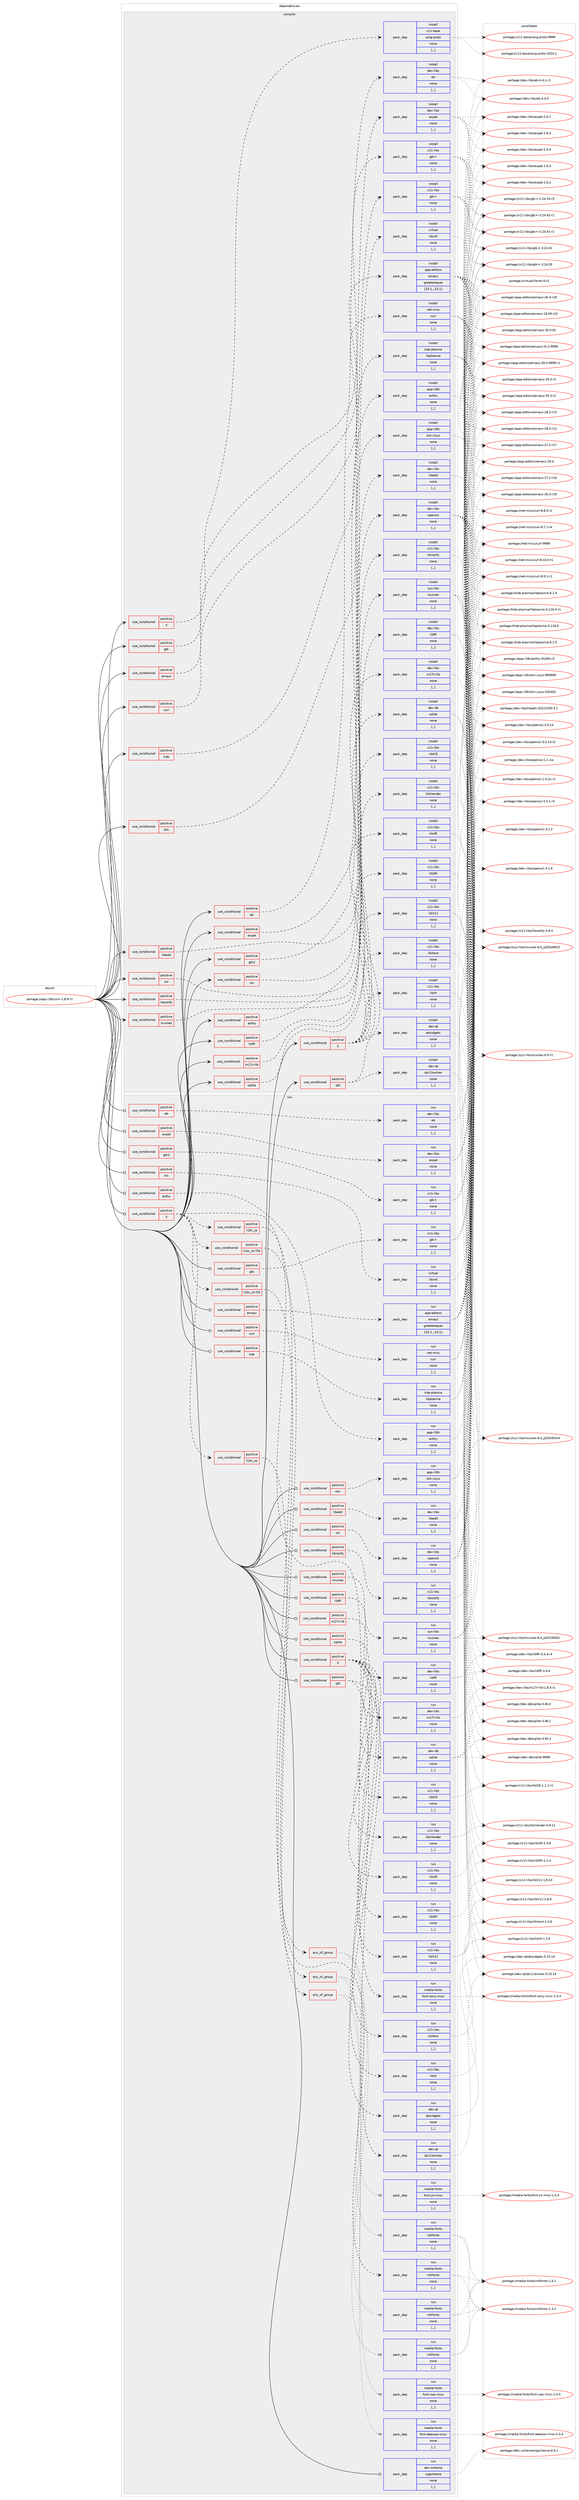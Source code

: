 digraph prolog {

# *************
# Graph options
# *************

newrank=true;
concentrate=true;
compound=true;
graph [rankdir=LR,fontname=Helvetica,fontsize=10,ranksep=1.5];#, ranksep=2.5, nodesep=0.2];
edge  [arrowhead=vee];
node  [fontname=Helvetica,fontsize=10];

# **********
# The ebuild
# **********

subgraph cluster_leftcol {
color=gray;
label=<<i>ebuild</i>>;
id [label="portage://app-i18n/uim-1.8.9-r1", color=red, width=4, href="../app-i18n/uim-1.8.9-r1.svg"];
}

# ****************
# The dependencies
# ****************

subgraph cluster_midcol {
color=gray;
label=<<i>dependencies</i>>;
subgraph cluster_compile {
fillcolor="#eeeeee";
style=filled;
label=<<i>compile</i>>;
subgraph cond141161 {
dependency532512 [label=<<TABLE BORDER="0" CELLBORDER="1" CELLSPACING="0" CELLPADDING="4"><TR><TD ROWSPAN="3" CELLPADDING="10">use_conditional</TD></TR><TR><TD>positive</TD></TR><TR><TD>X</TD></TR></TABLE>>, shape=none, color=red];
subgraph pack387372 {
dependency532513 [label=<<TABLE BORDER="0" CELLBORDER="1" CELLSPACING="0" CELLPADDING="4" WIDTH="220"><TR><TD ROWSPAN="6" CELLPADDING="30">pack_dep</TD></TR><TR><TD WIDTH="110">install</TD></TR><TR><TD>x11-base</TD></TR><TR><TD>xorg-proto</TD></TR><TR><TD>none</TD></TR><TR><TD>[,,]</TD></TR></TABLE>>, shape=none, color=blue];
}
dependency532512:e -> dependency532513:w [weight=20,style="dashed",arrowhead="vee"];
}
id:e -> dependency532512:w [weight=20,style="solid",arrowhead="vee"];
subgraph cond141162 {
dependency532514 [label=<<TABLE BORDER="0" CELLBORDER="1" CELLSPACING="0" CELLPADDING="4"><TR><TD ROWSPAN="3" CELLPADDING="10">use_conditional</TD></TR><TR><TD>positive</TD></TR><TR><TD>X</TD></TR></TABLE>>, shape=none, color=red];
subgraph pack387373 {
dependency532515 [label=<<TABLE BORDER="0" CELLBORDER="1" CELLSPACING="0" CELLPADDING="4" WIDTH="220"><TR><TD ROWSPAN="6" CELLPADDING="30">pack_dep</TD></TR><TR><TD WIDTH="110">install</TD></TR><TR><TD>x11-libs</TD></TR><TR><TD>libICE</TD></TR><TR><TD>none</TD></TR><TR><TD>[,,]</TD></TR></TABLE>>, shape=none, color=blue];
}
dependency532514:e -> dependency532515:w [weight=20,style="dashed",arrowhead="vee"];
subgraph pack387374 {
dependency532516 [label=<<TABLE BORDER="0" CELLBORDER="1" CELLSPACING="0" CELLPADDING="4" WIDTH="220"><TR><TD ROWSPAN="6" CELLPADDING="30">pack_dep</TD></TR><TR><TD WIDTH="110">install</TD></TR><TR><TD>x11-libs</TD></TR><TR><TD>libSM</TD></TR><TR><TD>none</TD></TR><TR><TD>[,,]</TD></TR></TABLE>>, shape=none, color=blue];
}
dependency532514:e -> dependency532516:w [weight=20,style="dashed",arrowhead="vee"];
subgraph pack387375 {
dependency532517 [label=<<TABLE BORDER="0" CELLBORDER="1" CELLSPACING="0" CELLPADDING="4" WIDTH="220"><TR><TD ROWSPAN="6" CELLPADDING="30">pack_dep</TD></TR><TR><TD WIDTH="110">install</TD></TR><TR><TD>x11-libs</TD></TR><TR><TD>libX11</TD></TR><TR><TD>none</TD></TR><TR><TD>[,,]</TD></TR></TABLE>>, shape=none, color=blue];
}
dependency532514:e -> dependency532517:w [weight=20,style="dashed",arrowhead="vee"];
subgraph pack387376 {
dependency532518 [label=<<TABLE BORDER="0" CELLBORDER="1" CELLSPACING="0" CELLPADDING="4" WIDTH="220"><TR><TD ROWSPAN="6" CELLPADDING="30">pack_dep</TD></TR><TR><TD WIDTH="110">install</TD></TR><TR><TD>x11-libs</TD></TR><TR><TD>libXext</TD></TR><TR><TD>none</TD></TR><TR><TD>[,,]</TD></TR></TABLE>>, shape=none, color=blue];
}
dependency532514:e -> dependency532518:w [weight=20,style="dashed",arrowhead="vee"];
subgraph pack387377 {
dependency532519 [label=<<TABLE BORDER="0" CELLBORDER="1" CELLSPACING="0" CELLPADDING="4" WIDTH="220"><TR><TD ROWSPAN="6" CELLPADDING="30">pack_dep</TD></TR><TR><TD WIDTH="110">install</TD></TR><TR><TD>x11-libs</TD></TR><TR><TD>libXft</TD></TR><TR><TD>none</TD></TR><TR><TD>[,,]</TD></TR></TABLE>>, shape=none, color=blue];
}
dependency532514:e -> dependency532519:w [weight=20,style="dashed",arrowhead="vee"];
subgraph pack387378 {
dependency532520 [label=<<TABLE BORDER="0" CELLBORDER="1" CELLSPACING="0" CELLPADDING="4" WIDTH="220"><TR><TD ROWSPAN="6" CELLPADDING="30">pack_dep</TD></TR><TR><TD WIDTH="110">install</TD></TR><TR><TD>x11-libs</TD></TR><TR><TD>libXrender</TD></TR><TR><TD>none</TD></TR><TR><TD>[,,]</TD></TR></TABLE>>, shape=none, color=blue];
}
dependency532514:e -> dependency532520:w [weight=20,style="dashed",arrowhead="vee"];
subgraph pack387379 {
dependency532521 [label=<<TABLE BORDER="0" CELLBORDER="1" CELLSPACING="0" CELLPADDING="4" WIDTH="220"><TR><TD ROWSPAN="6" CELLPADDING="30">pack_dep</TD></TR><TR><TD WIDTH="110">install</TD></TR><TR><TD>x11-libs</TD></TR><TR><TD>libXt</TD></TR><TR><TD>none</TD></TR><TR><TD>[,,]</TD></TR></TABLE>>, shape=none, color=blue];
}
dependency532514:e -> dependency532521:w [weight=20,style="dashed",arrowhead="vee"];
}
id:e -> dependency532514:w [weight=20,style="solid",arrowhead="vee"];
subgraph cond141163 {
dependency532522 [label=<<TABLE BORDER="0" CELLBORDER="1" CELLSPACING="0" CELLPADDING="4"><TR><TD ROWSPAN="3" CELLPADDING="10">use_conditional</TD></TR><TR><TD>positive</TD></TR><TR><TD>anthy</TD></TR></TABLE>>, shape=none, color=red];
subgraph pack387380 {
dependency532523 [label=<<TABLE BORDER="0" CELLBORDER="1" CELLSPACING="0" CELLPADDING="4" WIDTH="220"><TR><TD ROWSPAN="6" CELLPADDING="30">pack_dep</TD></TR><TR><TD WIDTH="110">install</TD></TR><TR><TD>app-i18n</TD></TR><TR><TD>anthy</TD></TR><TR><TD>none</TD></TR><TR><TD>[,,]</TD></TR></TABLE>>, shape=none, color=blue];
}
dependency532522:e -> dependency532523:w [weight=20,style="dashed",arrowhead="vee"];
}
id:e -> dependency532522:w [weight=20,style="solid",arrowhead="vee"];
subgraph cond141164 {
dependency532524 [label=<<TABLE BORDER="0" CELLBORDER="1" CELLSPACING="0" CELLPADDING="4"><TR><TD ROWSPAN="3" CELLPADDING="10">use_conditional</TD></TR><TR><TD>positive</TD></TR><TR><TD>curl</TD></TR></TABLE>>, shape=none, color=red];
subgraph pack387381 {
dependency532525 [label=<<TABLE BORDER="0" CELLBORDER="1" CELLSPACING="0" CELLPADDING="4" WIDTH="220"><TR><TD ROWSPAN="6" CELLPADDING="30">pack_dep</TD></TR><TR><TD WIDTH="110">install</TD></TR><TR><TD>net-misc</TD></TR><TR><TD>curl</TD></TR><TR><TD>none</TD></TR><TR><TD>[,,]</TD></TR></TABLE>>, shape=none, color=blue];
}
dependency532524:e -> dependency532525:w [weight=20,style="dashed",arrowhead="vee"];
}
id:e -> dependency532524:w [weight=20,style="solid",arrowhead="vee"];
subgraph cond141165 {
dependency532526 [label=<<TABLE BORDER="0" CELLBORDER="1" CELLSPACING="0" CELLPADDING="4"><TR><TD ROWSPAN="3" CELLPADDING="10">use_conditional</TD></TR><TR><TD>positive</TD></TR><TR><TD>eb</TD></TR></TABLE>>, shape=none, color=red];
subgraph pack387382 {
dependency532527 [label=<<TABLE BORDER="0" CELLBORDER="1" CELLSPACING="0" CELLPADDING="4" WIDTH="220"><TR><TD ROWSPAN="6" CELLPADDING="30">pack_dep</TD></TR><TR><TD WIDTH="110">install</TD></TR><TR><TD>dev-libs</TD></TR><TR><TD>eb</TD></TR><TR><TD>none</TD></TR><TR><TD>[,,]</TD></TR></TABLE>>, shape=none, color=blue];
}
dependency532526:e -> dependency532527:w [weight=20,style="dashed",arrowhead="vee"];
}
id:e -> dependency532526:w [weight=20,style="solid",arrowhead="vee"];
subgraph cond141166 {
dependency532528 [label=<<TABLE BORDER="0" CELLBORDER="1" CELLSPACING="0" CELLPADDING="4"><TR><TD ROWSPAN="3" CELLPADDING="10">use_conditional</TD></TR><TR><TD>positive</TD></TR><TR><TD>emacs</TD></TR></TABLE>>, shape=none, color=red];
subgraph pack387383 {
dependency532529 [label=<<TABLE BORDER="0" CELLBORDER="1" CELLSPACING="0" CELLPADDING="4" WIDTH="220"><TR><TD ROWSPAN="6" CELLPADDING="30">pack_dep</TD></TR><TR><TD WIDTH="110">install</TD></TR><TR><TD>app-editors</TD></TR><TR><TD>emacs</TD></TR><TR><TD>greaterequal</TD></TR><TR><TD>[23.1,,,23.1]</TD></TR></TABLE>>, shape=none, color=blue];
}
dependency532528:e -> dependency532529:w [weight=20,style="dashed",arrowhead="vee"];
}
id:e -> dependency532528:w [weight=20,style="solid",arrowhead="vee"];
subgraph cond141167 {
dependency532530 [label=<<TABLE BORDER="0" CELLBORDER="1" CELLSPACING="0" CELLPADDING="4"><TR><TD ROWSPAN="3" CELLPADDING="10">use_conditional</TD></TR><TR><TD>positive</TD></TR><TR><TD>expat</TD></TR></TABLE>>, shape=none, color=red];
subgraph pack387384 {
dependency532531 [label=<<TABLE BORDER="0" CELLBORDER="1" CELLSPACING="0" CELLPADDING="4" WIDTH="220"><TR><TD ROWSPAN="6" CELLPADDING="30">pack_dep</TD></TR><TR><TD WIDTH="110">install</TD></TR><TR><TD>dev-libs</TD></TR><TR><TD>expat</TD></TR><TR><TD>none</TD></TR><TR><TD>[,,]</TD></TR></TABLE>>, shape=none, color=blue];
}
dependency532530:e -> dependency532531:w [weight=20,style="dashed",arrowhead="vee"];
}
id:e -> dependency532530:w [weight=20,style="solid",arrowhead="vee"];
subgraph cond141168 {
dependency532532 [label=<<TABLE BORDER="0" CELLBORDER="1" CELLSPACING="0" CELLPADDING="4"><TR><TD ROWSPAN="3" CELLPADDING="10">use_conditional</TD></TR><TR><TD>positive</TD></TR><TR><TD>gtk</TD></TR></TABLE>>, shape=none, color=red];
subgraph pack387385 {
dependency532533 [label=<<TABLE BORDER="0" CELLBORDER="1" CELLSPACING="0" CELLPADDING="4" WIDTH="220"><TR><TD ROWSPAN="6" CELLPADDING="30">pack_dep</TD></TR><TR><TD WIDTH="110">install</TD></TR><TR><TD>x11-libs</TD></TR><TR><TD>gtk+</TD></TR><TR><TD>none</TD></TR><TR><TD>[,,]</TD></TR></TABLE>>, shape=none, color=blue];
}
dependency532532:e -> dependency532533:w [weight=20,style="dashed",arrowhead="vee"];
}
id:e -> dependency532532:w [weight=20,style="solid",arrowhead="vee"];
subgraph cond141169 {
dependency532534 [label=<<TABLE BORDER="0" CELLBORDER="1" CELLSPACING="0" CELLPADDING="4"><TR><TD ROWSPAN="3" CELLPADDING="10">use_conditional</TD></TR><TR><TD>positive</TD></TR><TR><TD>gtk2</TD></TR></TABLE>>, shape=none, color=red];
subgraph pack387386 {
dependency532535 [label=<<TABLE BORDER="0" CELLBORDER="1" CELLSPACING="0" CELLPADDING="4" WIDTH="220"><TR><TD ROWSPAN="6" CELLPADDING="30">pack_dep</TD></TR><TR><TD WIDTH="110">install</TD></TR><TR><TD>x11-libs</TD></TR><TR><TD>gtk+</TD></TR><TR><TD>none</TD></TR><TR><TD>[,,]</TD></TR></TABLE>>, shape=none, color=blue];
}
dependency532534:e -> dependency532535:w [weight=20,style="dashed",arrowhead="vee"];
}
id:e -> dependency532534:w [weight=20,style="solid",arrowhead="vee"];
subgraph cond141170 {
dependency532536 [label=<<TABLE BORDER="0" CELLBORDER="1" CELLSPACING="0" CELLPADDING="4"><TR><TD ROWSPAN="3" CELLPADDING="10">use_conditional</TD></TR><TR><TD>positive</TD></TR><TR><TD>kde</TD></TR></TABLE>>, shape=none, color=red];
subgraph pack387387 {
dependency532537 [label=<<TABLE BORDER="0" CELLBORDER="1" CELLSPACING="0" CELLPADDING="4" WIDTH="220"><TR><TD ROWSPAN="6" CELLPADDING="30">pack_dep</TD></TR><TR><TD WIDTH="110">install</TD></TR><TR><TD>kde-plasma</TD></TR><TR><TD>libplasma</TD></TR><TR><TD>none</TD></TR><TR><TD>[,,]</TD></TR></TABLE>>, shape=none, color=blue];
}
dependency532536:e -> dependency532537:w [weight=20,style="dashed",arrowhead="vee"];
}
id:e -> dependency532536:w [weight=20,style="solid",arrowhead="vee"];
subgraph cond141171 {
dependency532538 [label=<<TABLE BORDER="0" CELLBORDER="1" CELLSPACING="0" CELLPADDING="4"><TR><TD ROWSPAN="3" CELLPADDING="10">use_conditional</TD></TR><TR><TD>positive</TD></TR><TR><TD>libedit</TD></TR></TABLE>>, shape=none, color=red];
subgraph pack387388 {
dependency532539 [label=<<TABLE BORDER="0" CELLBORDER="1" CELLSPACING="0" CELLPADDING="4" WIDTH="220"><TR><TD ROWSPAN="6" CELLPADDING="30">pack_dep</TD></TR><TR><TD WIDTH="110">install</TD></TR><TR><TD>dev-libs</TD></TR><TR><TD>libedit</TD></TR><TR><TD>none</TD></TR><TR><TD>[,,]</TD></TR></TABLE>>, shape=none, color=blue];
}
dependency532538:e -> dependency532539:w [weight=20,style="dashed",arrowhead="vee"];
}
id:e -> dependency532538:w [weight=20,style="solid",arrowhead="vee"];
subgraph cond141172 {
dependency532540 [label=<<TABLE BORDER="0" CELLBORDER="1" CELLSPACING="0" CELLPADDING="4"><TR><TD ROWSPAN="3" CELLPADDING="10">use_conditional</TD></TR><TR><TD>positive</TD></TR><TR><TD>libffi</TD></TR></TABLE>>, shape=none, color=red];
subgraph pack387389 {
dependency532541 [label=<<TABLE BORDER="0" CELLBORDER="1" CELLSPACING="0" CELLPADDING="4" WIDTH="220"><TR><TD ROWSPAN="6" CELLPADDING="30">pack_dep</TD></TR><TR><TD WIDTH="110">install</TD></TR><TR><TD>dev-libs</TD></TR><TR><TD>libffi</TD></TR><TR><TD>none</TD></TR><TR><TD>[,,]</TD></TR></TABLE>>, shape=none, color=blue];
}
dependency532540:e -> dependency532541:w [weight=20,style="dashed",arrowhead="vee"];
}
id:e -> dependency532540:w [weight=20,style="solid",arrowhead="vee"];
subgraph cond141173 {
dependency532542 [label=<<TABLE BORDER="0" CELLBORDER="1" CELLSPACING="0" CELLPADDING="4"><TR><TD ROWSPAN="3" CELLPADDING="10">use_conditional</TD></TR><TR><TD>positive</TD></TR><TR><TD>libnotify</TD></TR></TABLE>>, shape=none, color=red];
subgraph pack387390 {
dependency532543 [label=<<TABLE BORDER="0" CELLBORDER="1" CELLSPACING="0" CELLPADDING="4" WIDTH="220"><TR><TD ROWSPAN="6" CELLPADDING="30">pack_dep</TD></TR><TR><TD WIDTH="110">install</TD></TR><TR><TD>x11-libs</TD></TR><TR><TD>libnotify</TD></TR><TR><TD>none</TD></TR><TR><TD>[,,]</TD></TR></TABLE>>, shape=none, color=blue];
}
dependency532542:e -> dependency532543:w [weight=20,style="dashed",arrowhead="vee"];
}
id:e -> dependency532542:w [weight=20,style="solid",arrowhead="vee"];
subgraph cond141174 {
dependency532544 [label=<<TABLE BORDER="0" CELLBORDER="1" CELLSPACING="0" CELLPADDING="4"><TR><TD ROWSPAN="3" CELLPADDING="10">use_conditional</TD></TR><TR><TD>positive</TD></TR><TR><TD>m17n-lib</TD></TR></TABLE>>, shape=none, color=red];
subgraph pack387391 {
dependency532545 [label=<<TABLE BORDER="0" CELLBORDER="1" CELLSPACING="0" CELLPADDING="4" WIDTH="220"><TR><TD ROWSPAN="6" CELLPADDING="30">pack_dep</TD></TR><TR><TD WIDTH="110">install</TD></TR><TR><TD>dev-libs</TD></TR><TR><TD>m17n-lib</TD></TR><TR><TD>none</TD></TR><TR><TD>[,,]</TD></TR></TABLE>>, shape=none, color=blue];
}
dependency532544:e -> dependency532545:w [weight=20,style="dashed",arrowhead="vee"];
}
id:e -> dependency532544:w [weight=20,style="solid",arrowhead="vee"];
subgraph cond141175 {
dependency532546 [label=<<TABLE BORDER="0" CELLBORDER="1" CELLSPACING="0" CELLPADDING="4"><TR><TD ROWSPAN="3" CELLPADDING="10">use_conditional</TD></TR><TR><TD>positive</TD></TR><TR><TD>ncurses</TD></TR></TABLE>>, shape=none, color=red];
subgraph pack387392 {
dependency532547 [label=<<TABLE BORDER="0" CELLBORDER="1" CELLSPACING="0" CELLPADDING="4" WIDTH="220"><TR><TD ROWSPAN="6" CELLPADDING="30">pack_dep</TD></TR><TR><TD WIDTH="110">install</TD></TR><TR><TD>sys-libs</TD></TR><TR><TD>ncurses</TD></TR><TR><TD>none</TD></TR><TR><TD>[,,]</TD></TR></TABLE>>, shape=none, color=blue];
}
dependency532546:e -> dependency532547:w [weight=20,style="dashed",arrowhead="vee"];
}
id:e -> dependency532546:w [weight=20,style="solid",arrowhead="vee"];
subgraph cond141176 {
dependency532548 [label=<<TABLE BORDER="0" CELLBORDER="1" CELLSPACING="0" CELLPADDING="4"><TR><TD ROWSPAN="3" CELLPADDING="10">use_conditional</TD></TR><TR><TD>positive</TD></TR><TR><TD>nls</TD></TR></TABLE>>, shape=none, color=red];
subgraph pack387393 {
dependency532549 [label=<<TABLE BORDER="0" CELLBORDER="1" CELLSPACING="0" CELLPADDING="4" WIDTH="220"><TR><TD ROWSPAN="6" CELLPADDING="30">pack_dep</TD></TR><TR><TD WIDTH="110">install</TD></TR><TR><TD>virtual</TD></TR><TR><TD>libintl</TD></TR><TR><TD>none</TD></TR><TR><TD>[,,]</TD></TR></TABLE>>, shape=none, color=blue];
}
dependency532548:e -> dependency532549:w [weight=20,style="dashed",arrowhead="vee"];
}
id:e -> dependency532548:w [weight=20,style="solid",arrowhead="vee"];
subgraph cond141177 {
dependency532550 [label=<<TABLE BORDER="0" CELLBORDER="1" CELLSPACING="0" CELLPADDING="4"><TR><TD ROWSPAN="3" CELLPADDING="10">use_conditional</TD></TR><TR><TD>positive</TD></TR><TR><TD>qt5</TD></TR></TABLE>>, shape=none, color=red];
subgraph pack387394 {
dependency532551 [label=<<TABLE BORDER="0" CELLBORDER="1" CELLSPACING="0" CELLPADDING="4" WIDTH="220"><TR><TD ROWSPAN="6" CELLPADDING="30">pack_dep</TD></TR><TR><TD WIDTH="110">install</TD></TR><TR><TD>dev-qt</TD></TR><TR><TD>qtx11extras</TD></TR><TR><TD>none</TD></TR><TR><TD>[,,]</TD></TR></TABLE>>, shape=none, color=blue];
}
dependency532550:e -> dependency532551:w [weight=20,style="dashed",arrowhead="vee"];
subgraph pack387395 {
dependency532552 [label=<<TABLE BORDER="0" CELLBORDER="1" CELLSPACING="0" CELLPADDING="4" WIDTH="220"><TR><TD ROWSPAN="6" CELLPADDING="30">pack_dep</TD></TR><TR><TD WIDTH="110">install</TD></TR><TR><TD>dev-qt</TD></TR><TR><TD>qtwidgets</TD></TR><TR><TD>none</TD></TR><TR><TD>[,,]</TD></TR></TABLE>>, shape=none, color=blue];
}
dependency532550:e -> dependency532552:w [weight=20,style="dashed",arrowhead="vee"];
}
id:e -> dependency532550:w [weight=20,style="solid",arrowhead="vee"];
subgraph cond141178 {
dependency532553 [label=<<TABLE BORDER="0" CELLBORDER="1" CELLSPACING="0" CELLPADDING="4"><TR><TD ROWSPAN="3" CELLPADDING="10">use_conditional</TD></TR><TR><TD>positive</TD></TR><TR><TD>skk</TD></TR></TABLE>>, shape=none, color=red];
subgraph pack387396 {
dependency532554 [label=<<TABLE BORDER="0" CELLBORDER="1" CELLSPACING="0" CELLPADDING="4" WIDTH="220"><TR><TD ROWSPAN="6" CELLPADDING="30">pack_dep</TD></TR><TR><TD WIDTH="110">install</TD></TR><TR><TD>app-i18n</TD></TR><TR><TD>skk-jisyo</TD></TR><TR><TD>none</TD></TR><TR><TD>[,,]</TD></TR></TABLE>>, shape=none, color=blue];
}
dependency532553:e -> dependency532554:w [weight=20,style="dashed",arrowhead="vee"];
}
id:e -> dependency532553:w [weight=20,style="solid",arrowhead="vee"];
subgraph cond141179 {
dependency532555 [label=<<TABLE BORDER="0" CELLBORDER="1" CELLSPACING="0" CELLPADDING="4"><TR><TD ROWSPAN="3" CELLPADDING="10">use_conditional</TD></TR><TR><TD>positive</TD></TR><TR><TD>sqlite</TD></TR></TABLE>>, shape=none, color=red];
subgraph pack387397 {
dependency532556 [label=<<TABLE BORDER="0" CELLBORDER="1" CELLSPACING="0" CELLPADDING="4" WIDTH="220"><TR><TD ROWSPAN="6" CELLPADDING="30">pack_dep</TD></TR><TR><TD WIDTH="110">install</TD></TR><TR><TD>dev-db</TD></TR><TR><TD>sqlite</TD></TR><TR><TD>none</TD></TR><TR><TD>[,,]</TD></TR></TABLE>>, shape=none, color=blue];
}
dependency532555:e -> dependency532556:w [weight=20,style="dashed",arrowhead="vee"];
}
id:e -> dependency532555:w [weight=20,style="solid",arrowhead="vee"];
subgraph cond141180 {
dependency532557 [label=<<TABLE BORDER="0" CELLBORDER="1" CELLSPACING="0" CELLPADDING="4"><TR><TD ROWSPAN="3" CELLPADDING="10">use_conditional</TD></TR><TR><TD>positive</TD></TR><TR><TD>ssl</TD></TR></TABLE>>, shape=none, color=red];
subgraph pack387398 {
dependency532558 [label=<<TABLE BORDER="0" CELLBORDER="1" CELLSPACING="0" CELLPADDING="4" WIDTH="220"><TR><TD ROWSPAN="6" CELLPADDING="30">pack_dep</TD></TR><TR><TD WIDTH="110">install</TD></TR><TR><TD>dev-libs</TD></TR><TR><TD>openssl</TD></TR><TR><TD>none</TD></TR><TR><TD>[,,]</TD></TR></TABLE>>, shape=none, color=blue];
}
dependency532557:e -> dependency532558:w [weight=20,style="dashed",arrowhead="vee"];
}
id:e -> dependency532557:w [weight=20,style="solid",arrowhead="vee"];
}
subgraph cluster_compileandrun {
fillcolor="#eeeeee";
style=filled;
label=<<i>compile and run</i>>;
}
subgraph cluster_run {
fillcolor="#eeeeee";
style=filled;
label=<<i>run</i>>;
subgraph cond141181 {
dependency532559 [label=<<TABLE BORDER="0" CELLBORDER="1" CELLSPACING="0" CELLPADDING="4"><TR><TD ROWSPAN="3" CELLPADDING="10">use_conditional</TD></TR><TR><TD>positive</TD></TR><TR><TD>X</TD></TR></TABLE>>, shape=none, color=red];
subgraph pack387399 {
dependency532560 [label=<<TABLE BORDER="0" CELLBORDER="1" CELLSPACING="0" CELLPADDING="4" WIDTH="220"><TR><TD ROWSPAN="6" CELLPADDING="30">pack_dep</TD></TR><TR><TD WIDTH="110">run</TD></TR><TR><TD>media-fonts</TD></TR><TR><TD>font-sony-misc</TD></TR><TR><TD>none</TD></TR><TR><TD>[,,]</TD></TR></TABLE>>, shape=none, color=blue];
}
dependency532559:e -> dependency532560:w [weight=20,style="dashed",arrowhead="vee"];
subgraph cond141182 {
dependency532561 [label=<<TABLE BORDER="0" CELLBORDER="1" CELLSPACING="0" CELLPADDING="4"><TR><TD ROWSPAN="3" CELLPADDING="10">use_conditional</TD></TR><TR><TD>positive</TD></TR><TR><TD>l10n_ja</TD></TR></TABLE>>, shape=none, color=red];
subgraph any3684 {
dependency532562 [label=<<TABLE BORDER="0" CELLBORDER="1" CELLSPACING="0" CELLPADDING="4"><TR><TD CELLPADDING="10">any_of_group</TD></TR></TABLE>>, shape=none, color=red];subgraph pack387400 {
dependency532563 [label=<<TABLE BORDER="0" CELLBORDER="1" CELLSPACING="0" CELLPADDING="4" WIDTH="220"><TR><TD ROWSPAN="6" CELLPADDING="30">pack_dep</TD></TR><TR><TD WIDTH="110">run</TD></TR><TR><TD>media-fonts</TD></TR><TR><TD>font-jis-misc</TD></TR><TR><TD>none</TD></TR><TR><TD>[,,]</TD></TR></TABLE>>, shape=none, color=blue];
}
dependency532562:e -> dependency532563:w [weight=20,style="dotted",arrowhead="oinv"];
subgraph pack387401 {
dependency532564 [label=<<TABLE BORDER="0" CELLBORDER="1" CELLSPACING="0" CELLPADDING="4" WIDTH="220"><TR><TD ROWSPAN="6" CELLPADDING="30">pack_dep</TD></TR><TR><TD WIDTH="110">run</TD></TR><TR><TD>media-fonts</TD></TR><TR><TD>intlfonts</TD></TR><TR><TD>none</TD></TR><TR><TD>[,,]</TD></TR></TABLE>>, shape=none, color=blue];
}
dependency532562:e -> dependency532564:w [weight=20,style="dotted",arrowhead="oinv"];
}
dependency532561:e -> dependency532562:w [weight=20,style="dashed",arrowhead="vee"];
}
dependency532559:e -> dependency532561:w [weight=20,style="dashed",arrowhead="vee"];
subgraph cond141183 {
dependency532565 [label=<<TABLE BORDER="0" CELLBORDER="1" CELLSPACING="0" CELLPADDING="4"><TR><TD ROWSPAN="3" CELLPADDING="10">use_conditional</TD></TR><TR><TD>positive</TD></TR><TR><TD>l10n_ko</TD></TR></TABLE>>, shape=none, color=red];
subgraph any3685 {
dependency532566 [label=<<TABLE BORDER="0" CELLBORDER="1" CELLSPACING="0" CELLPADDING="4"><TR><TD CELLPADDING="10">any_of_group</TD></TR></TABLE>>, shape=none, color=red];subgraph pack387402 {
dependency532567 [label=<<TABLE BORDER="0" CELLBORDER="1" CELLSPACING="0" CELLPADDING="4" WIDTH="220"><TR><TD ROWSPAN="6" CELLPADDING="30">pack_dep</TD></TR><TR><TD WIDTH="110">run</TD></TR><TR><TD>media-fonts</TD></TR><TR><TD>font-daewoo-misc</TD></TR><TR><TD>none</TD></TR><TR><TD>[,,]</TD></TR></TABLE>>, shape=none, color=blue];
}
dependency532566:e -> dependency532567:w [weight=20,style="dotted",arrowhead="oinv"];
subgraph pack387403 {
dependency532568 [label=<<TABLE BORDER="0" CELLBORDER="1" CELLSPACING="0" CELLPADDING="4" WIDTH="220"><TR><TD ROWSPAN="6" CELLPADDING="30">pack_dep</TD></TR><TR><TD WIDTH="110">run</TD></TR><TR><TD>media-fonts</TD></TR><TR><TD>intlfonts</TD></TR><TR><TD>none</TD></TR><TR><TD>[,,]</TD></TR></TABLE>>, shape=none, color=blue];
}
dependency532566:e -> dependency532568:w [weight=20,style="dotted",arrowhead="oinv"];
}
dependency532565:e -> dependency532566:w [weight=20,style="dashed",arrowhead="vee"];
}
dependency532559:e -> dependency532565:w [weight=20,style="dashed",arrowhead="vee"];
subgraph cond141184 {
dependency532569 [label=<<TABLE BORDER="0" CELLBORDER="1" CELLSPACING="0" CELLPADDING="4"><TR><TD ROWSPAN="3" CELLPADDING="10">use_conditional</TD></TR><TR><TD>positive</TD></TR><TR><TD>l10n_zh-CN</TD></TR></TABLE>>, shape=none, color=red];
subgraph any3686 {
dependency532570 [label=<<TABLE BORDER="0" CELLBORDER="1" CELLSPACING="0" CELLPADDING="4"><TR><TD CELLPADDING="10">any_of_group</TD></TR></TABLE>>, shape=none, color=red];subgraph pack387404 {
dependency532571 [label=<<TABLE BORDER="0" CELLBORDER="1" CELLSPACING="0" CELLPADDING="4" WIDTH="220"><TR><TD ROWSPAN="6" CELLPADDING="30">pack_dep</TD></TR><TR><TD WIDTH="110">run</TD></TR><TR><TD>media-fonts</TD></TR><TR><TD>font-isas-misc</TD></TR><TR><TD>none</TD></TR><TR><TD>[,,]</TD></TR></TABLE>>, shape=none, color=blue];
}
dependency532570:e -> dependency532571:w [weight=20,style="dotted",arrowhead="oinv"];
subgraph pack387405 {
dependency532572 [label=<<TABLE BORDER="0" CELLBORDER="1" CELLSPACING="0" CELLPADDING="4" WIDTH="220"><TR><TD ROWSPAN="6" CELLPADDING="30">pack_dep</TD></TR><TR><TD WIDTH="110">run</TD></TR><TR><TD>media-fonts</TD></TR><TR><TD>intlfonts</TD></TR><TR><TD>none</TD></TR><TR><TD>[,,]</TD></TR></TABLE>>, shape=none, color=blue];
}
dependency532570:e -> dependency532572:w [weight=20,style="dotted",arrowhead="oinv"];
}
dependency532569:e -> dependency532570:w [weight=20,style="dashed",arrowhead="vee"];
}
dependency532559:e -> dependency532569:w [weight=20,style="dashed",arrowhead="vee"];
subgraph cond141185 {
dependency532573 [label=<<TABLE BORDER="0" CELLBORDER="1" CELLSPACING="0" CELLPADDING="4"><TR><TD ROWSPAN="3" CELLPADDING="10">use_conditional</TD></TR><TR><TD>positive</TD></TR><TR><TD>l10n_zh-TW</TD></TR></TABLE>>, shape=none, color=red];
subgraph pack387406 {
dependency532574 [label=<<TABLE BORDER="0" CELLBORDER="1" CELLSPACING="0" CELLPADDING="4" WIDTH="220"><TR><TD ROWSPAN="6" CELLPADDING="30">pack_dep</TD></TR><TR><TD WIDTH="110">run</TD></TR><TR><TD>media-fonts</TD></TR><TR><TD>intlfonts</TD></TR><TR><TD>none</TD></TR><TR><TD>[,,]</TD></TR></TABLE>>, shape=none, color=blue];
}
dependency532573:e -> dependency532574:w [weight=20,style="dashed",arrowhead="vee"];
}
dependency532559:e -> dependency532573:w [weight=20,style="dashed",arrowhead="vee"];
}
id:e -> dependency532559:w [weight=20,style="solid",arrowhead="odot"];
subgraph cond141186 {
dependency532575 [label=<<TABLE BORDER="0" CELLBORDER="1" CELLSPACING="0" CELLPADDING="4"><TR><TD ROWSPAN="3" CELLPADDING="10">use_conditional</TD></TR><TR><TD>positive</TD></TR><TR><TD>X</TD></TR></TABLE>>, shape=none, color=red];
subgraph pack387407 {
dependency532576 [label=<<TABLE BORDER="0" CELLBORDER="1" CELLSPACING="0" CELLPADDING="4" WIDTH="220"><TR><TD ROWSPAN="6" CELLPADDING="30">pack_dep</TD></TR><TR><TD WIDTH="110">run</TD></TR><TR><TD>x11-libs</TD></TR><TR><TD>libICE</TD></TR><TR><TD>none</TD></TR><TR><TD>[,,]</TD></TR></TABLE>>, shape=none, color=blue];
}
dependency532575:e -> dependency532576:w [weight=20,style="dashed",arrowhead="vee"];
subgraph pack387408 {
dependency532577 [label=<<TABLE BORDER="0" CELLBORDER="1" CELLSPACING="0" CELLPADDING="4" WIDTH="220"><TR><TD ROWSPAN="6" CELLPADDING="30">pack_dep</TD></TR><TR><TD WIDTH="110">run</TD></TR><TR><TD>x11-libs</TD></TR><TR><TD>libSM</TD></TR><TR><TD>none</TD></TR><TR><TD>[,,]</TD></TR></TABLE>>, shape=none, color=blue];
}
dependency532575:e -> dependency532577:w [weight=20,style="dashed",arrowhead="vee"];
subgraph pack387409 {
dependency532578 [label=<<TABLE BORDER="0" CELLBORDER="1" CELLSPACING="0" CELLPADDING="4" WIDTH="220"><TR><TD ROWSPAN="6" CELLPADDING="30">pack_dep</TD></TR><TR><TD WIDTH="110">run</TD></TR><TR><TD>x11-libs</TD></TR><TR><TD>libX11</TD></TR><TR><TD>none</TD></TR><TR><TD>[,,]</TD></TR></TABLE>>, shape=none, color=blue];
}
dependency532575:e -> dependency532578:w [weight=20,style="dashed",arrowhead="vee"];
subgraph pack387410 {
dependency532579 [label=<<TABLE BORDER="0" CELLBORDER="1" CELLSPACING="0" CELLPADDING="4" WIDTH="220"><TR><TD ROWSPAN="6" CELLPADDING="30">pack_dep</TD></TR><TR><TD WIDTH="110">run</TD></TR><TR><TD>x11-libs</TD></TR><TR><TD>libXext</TD></TR><TR><TD>none</TD></TR><TR><TD>[,,]</TD></TR></TABLE>>, shape=none, color=blue];
}
dependency532575:e -> dependency532579:w [weight=20,style="dashed",arrowhead="vee"];
subgraph pack387411 {
dependency532580 [label=<<TABLE BORDER="0" CELLBORDER="1" CELLSPACING="0" CELLPADDING="4" WIDTH="220"><TR><TD ROWSPAN="6" CELLPADDING="30">pack_dep</TD></TR><TR><TD WIDTH="110">run</TD></TR><TR><TD>x11-libs</TD></TR><TR><TD>libXft</TD></TR><TR><TD>none</TD></TR><TR><TD>[,,]</TD></TR></TABLE>>, shape=none, color=blue];
}
dependency532575:e -> dependency532580:w [weight=20,style="dashed",arrowhead="vee"];
subgraph pack387412 {
dependency532581 [label=<<TABLE BORDER="0" CELLBORDER="1" CELLSPACING="0" CELLPADDING="4" WIDTH="220"><TR><TD ROWSPAN="6" CELLPADDING="30">pack_dep</TD></TR><TR><TD WIDTH="110">run</TD></TR><TR><TD>x11-libs</TD></TR><TR><TD>libXrender</TD></TR><TR><TD>none</TD></TR><TR><TD>[,,]</TD></TR></TABLE>>, shape=none, color=blue];
}
dependency532575:e -> dependency532581:w [weight=20,style="dashed",arrowhead="vee"];
subgraph pack387413 {
dependency532582 [label=<<TABLE BORDER="0" CELLBORDER="1" CELLSPACING="0" CELLPADDING="4" WIDTH="220"><TR><TD ROWSPAN="6" CELLPADDING="30">pack_dep</TD></TR><TR><TD WIDTH="110">run</TD></TR><TR><TD>x11-libs</TD></TR><TR><TD>libXt</TD></TR><TR><TD>none</TD></TR><TR><TD>[,,]</TD></TR></TABLE>>, shape=none, color=blue];
}
dependency532575:e -> dependency532582:w [weight=20,style="dashed",arrowhead="vee"];
}
id:e -> dependency532575:w [weight=20,style="solid",arrowhead="odot"];
subgraph cond141187 {
dependency532583 [label=<<TABLE BORDER="0" CELLBORDER="1" CELLSPACING="0" CELLPADDING="4"><TR><TD ROWSPAN="3" CELLPADDING="10">use_conditional</TD></TR><TR><TD>positive</TD></TR><TR><TD>anthy</TD></TR></TABLE>>, shape=none, color=red];
subgraph pack387414 {
dependency532584 [label=<<TABLE BORDER="0" CELLBORDER="1" CELLSPACING="0" CELLPADDING="4" WIDTH="220"><TR><TD ROWSPAN="6" CELLPADDING="30">pack_dep</TD></TR><TR><TD WIDTH="110">run</TD></TR><TR><TD>app-i18n</TD></TR><TR><TD>anthy</TD></TR><TR><TD>none</TD></TR><TR><TD>[,,]</TD></TR></TABLE>>, shape=none, color=blue];
}
dependency532583:e -> dependency532584:w [weight=20,style="dashed",arrowhead="vee"];
}
id:e -> dependency532583:w [weight=20,style="solid",arrowhead="odot"];
subgraph cond141188 {
dependency532585 [label=<<TABLE BORDER="0" CELLBORDER="1" CELLSPACING="0" CELLPADDING="4"><TR><TD ROWSPAN="3" CELLPADDING="10">use_conditional</TD></TR><TR><TD>positive</TD></TR><TR><TD>curl</TD></TR></TABLE>>, shape=none, color=red];
subgraph pack387415 {
dependency532586 [label=<<TABLE BORDER="0" CELLBORDER="1" CELLSPACING="0" CELLPADDING="4" WIDTH="220"><TR><TD ROWSPAN="6" CELLPADDING="30">pack_dep</TD></TR><TR><TD WIDTH="110">run</TD></TR><TR><TD>net-misc</TD></TR><TR><TD>curl</TD></TR><TR><TD>none</TD></TR><TR><TD>[,,]</TD></TR></TABLE>>, shape=none, color=blue];
}
dependency532585:e -> dependency532586:w [weight=20,style="dashed",arrowhead="vee"];
}
id:e -> dependency532585:w [weight=20,style="solid",arrowhead="odot"];
subgraph cond141189 {
dependency532587 [label=<<TABLE BORDER="0" CELLBORDER="1" CELLSPACING="0" CELLPADDING="4"><TR><TD ROWSPAN="3" CELLPADDING="10">use_conditional</TD></TR><TR><TD>positive</TD></TR><TR><TD>eb</TD></TR></TABLE>>, shape=none, color=red];
subgraph pack387416 {
dependency532588 [label=<<TABLE BORDER="0" CELLBORDER="1" CELLSPACING="0" CELLPADDING="4" WIDTH="220"><TR><TD ROWSPAN="6" CELLPADDING="30">pack_dep</TD></TR><TR><TD WIDTH="110">run</TD></TR><TR><TD>dev-libs</TD></TR><TR><TD>eb</TD></TR><TR><TD>none</TD></TR><TR><TD>[,,]</TD></TR></TABLE>>, shape=none, color=blue];
}
dependency532587:e -> dependency532588:w [weight=20,style="dashed",arrowhead="vee"];
}
id:e -> dependency532587:w [weight=20,style="solid",arrowhead="odot"];
subgraph cond141190 {
dependency532589 [label=<<TABLE BORDER="0" CELLBORDER="1" CELLSPACING="0" CELLPADDING="4"><TR><TD ROWSPAN="3" CELLPADDING="10">use_conditional</TD></TR><TR><TD>positive</TD></TR><TR><TD>emacs</TD></TR></TABLE>>, shape=none, color=red];
subgraph pack387417 {
dependency532590 [label=<<TABLE BORDER="0" CELLBORDER="1" CELLSPACING="0" CELLPADDING="4" WIDTH="220"><TR><TD ROWSPAN="6" CELLPADDING="30">pack_dep</TD></TR><TR><TD WIDTH="110">run</TD></TR><TR><TD>app-editors</TD></TR><TR><TD>emacs</TD></TR><TR><TD>greaterequal</TD></TR><TR><TD>[23.1,,,23.1]</TD></TR></TABLE>>, shape=none, color=blue];
}
dependency532589:e -> dependency532590:w [weight=20,style="dashed",arrowhead="vee"];
}
id:e -> dependency532589:w [weight=20,style="solid",arrowhead="odot"];
subgraph cond141191 {
dependency532591 [label=<<TABLE BORDER="0" CELLBORDER="1" CELLSPACING="0" CELLPADDING="4"><TR><TD ROWSPAN="3" CELLPADDING="10">use_conditional</TD></TR><TR><TD>positive</TD></TR><TR><TD>expat</TD></TR></TABLE>>, shape=none, color=red];
subgraph pack387418 {
dependency532592 [label=<<TABLE BORDER="0" CELLBORDER="1" CELLSPACING="0" CELLPADDING="4" WIDTH="220"><TR><TD ROWSPAN="6" CELLPADDING="30">pack_dep</TD></TR><TR><TD WIDTH="110">run</TD></TR><TR><TD>dev-libs</TD></TR><TR><TD>expat</TD></TR><TR><TD>none</TD></TR><TR><TD>[,,]</TD></TR></TABLE>>, shape=none, color=blue];
}
dependency532591:e -> dependency532592:w [weight=20,style="dashed",arrowhead="vee"];
}
id:e -> dependency532591:w [weight=20,style="solid",arrowhead="odot"];
subgraph cond141192 {
dependency532593 [label=<<TABLE BORDER="0" CELLBORDER="1" CELLSPACING="0" CELLPADDING="4"><TR><TD ROWSPAN="3" CELLPADDING="10">use_conditional</TD></TR><TR><TD>positive</TD></TR><TR><TD>gtk</TD></TR></TABLE>>, shape=none, color=red];
subgraph pack387419 {
dependency532594 [label=<<TABLE BORDER="0" CELLBORDER="1" CELLSPACING="0" CELLPADDING="4" WIDTH="220"><TR><TD ROWSPAN="6" CELLPADDING="30">pack_dep</TD></TR><TR><TD WIDTH="110">run</TD></TR><TR><TD>x11-libs</TD></TR><TR><TD>gtk+</TD></TR><TR><TD>none</TD></TR><TR><TD>[,,]</TD></TR></TABLE>>, shape=none, color=blue];
}
dependency532593:e -> dependency532594:w [weight=20,style="dashed",arrowhead="vee"];
}
id:e -> dependency532593:w [weight=20,style="solid",arrowhead="odot"];
subgraph cond141193 {
dependency532595 [label=<<TABLE BORDER="0" CELLBORDER="1" CELLSPACING="0" CELLPADDING="4"><TR><TD ROWSPAN="3" CELLPADDING="10">use_conditional</TD></TR><TR><TD>positive</TD></TR><TR><TD>gtk2</TD></TR></TABLE>>, shape=none, color=red];
subgraph pack387420 {
dependency532596 [label=<<TABLE BORDER="0" CELLBORDER="1" CELLSPACING="0" CELLPADDING="4" WIDTH="220"><TR><TD ROWSPAN="6" CELLPADDING="30">pack_dep</TD></TR><TR><TD WIDTH="110">run</TD></TR><TR><TD>x11-libs</TD></TR><TR><TD>gtk+</TD></TR><TR><TD>none</TD></TR><TR><TD>[,,]</TD></TR></TABLE>>, shape=none, color=blue];
}
dependency532595:e -> dependency532596:w [weight=20,style="dashed",arrowhead="vee"];
}
id:e -> dependency532595:w [weight=20,style="solid",arrowhead="odot"];
subgraph cond141194 {
dependency532597 [label=<<TABLE BORDER="0" CELLBORDER="1" CELLSPACING="0" CELLPADDING="4"><TR><TD ROWSPAN="3" CELLPADDING="10">use_conditional</TD></TR><TR><TD>positive</TD></TR><TR><TD>kde</TD></TR></TABLE>>, shape=none, color=red];
subgraph pack387421 {
dependency532598 [label=<<TABLE BORDER="0" CELLBORDER="1" CELLSPACING="0" CELLPADDING="4" WIDTH="220"><TR><TD ROWSPAN="6" CELLPADDING="30">pack_dep</TD></TR><TR><TD WIDTH="110">run</TD></TR><TR><TD>kde-plasma</TD></TR><TR><TD>libplasma</TD></TR><TR><TD>none</TD></TR><TR><TD>[,,]</TD></TR></TABLE>>, shape=none, color=blue];
}
dependency532597:e -> dependency532598:w [weight=20,style="dashed",arrowhead="vee"];
}
id:e -> dependency532597:w [weight=20,style="solid",arrowhead="odot"];
subgraph cond141195 {
dependency532599 [label=<<TABLE BORDER="0" CELLBORDER="1" CELLSPACING="0" CELLPADDING="4"><TR><TD ROWSPAN="3" CELLPADDING="10">use_conditional</TD></TR><TR><TD>positive</TD></TR><TR><TD>libedit</TD></TR></TABLE>>, shape=none, color=red];
subgraph pack387422 {
dependency532600 [label=<<TABLE BORDER="0" CELLBORDER="1" CELLSPACING="0" CELLPADDING="4" WIDTH="220"><TR><TD ROWSPAN="6" CELLPADDING="30">pack_dep</TD></TR><TR><TD WIDTH="110">run</TD></TR><TR><TD>dev-libs</TD></TR><TR><TD>libedit</TD></TR><TR><TD>none</TD></TR><TR><TD>[,,]</TD></TR></TABLE>>, shape=none, color=blue];
}
dependency532599:e -> dependency532600:w [weight=20,style="dashed",arrowhead="vee"];
}
id:e -> dependency532599:w [weight=20,style="solid",arrowhead="odot"];
subgraph cond141196 {
dependency532601 [label=<<TABLE BORDER="0" CELLBORDER="1" CELLSPACING="0" CELLPADDING="4"><TR><TD ROWSPAN="3" CELLPADDING="10">use_conditional</TD></TR><TR><TD>positive</TD></TR><TR><TD>libffi</TD></TR></TABLE>>, shape=none, color=red];
subgraph pack387423 {
dependency532602 [label=<<TABLE BORDER="0" CELLBORDER="1" CELLSPACING="0" CELLPADDING="4" WIDTH="220"><TR><TD ROWSPAN="6" CELLPADDING="30">pack_dep</TD></TR><TR><TD WIDTH="110">run</TD></TR><TR><TD>dev-libs</TD></TR><TR><TD>libffi</TD></TR><TR><TD>none</TD></TR><TR><TD>[,,]</TD></TR></TABLE>>, shape=none, color=blue];
}
dependency532601:e -> dependency532602:w [weight=20,style="dashed",arrowhead="vee"];
}
id:e -> dependency532601:w [weight=20,style="solid",arrowhead="odot"];
subgraph cond141197 {
dependency532603 [label=<<TABLE BORDER="0" CELLBORDER="1" CELLSPACING="0" CELLPADDING="4"><TR><TD ROWSPAN="3" CELLPADDING="10">use_conditional</TD></TR><TR><TD>positive</TD></TR><TR><TD>libnotify</TD></TR></TABLE>>, shape=none, color=red];
subgraph pack387424 {
dependency532604 [label=<<TABLE BORDER="0" CELLBORDER="1" CELLSPACING="0" CELLPADDING="4" WIDTH="220"><TR><TD ROWSPAN="6" CELLPADDING="30">pack_dep</TD></TR><TR><TD WIDTH="110">run</TD></TR><TR><TD>x11-libs</TD></TR><TR><TD>libnotify</TD></TR><TR><TD>none</TD></TR><TR><TD>[,,]</TD></TR></TABLE>>, shape=none, color=blue];
}
dependency532603:e -> dependency532604:w [weight=20,style="dashed",arrowhead="vee"];
}
id:e -> dependency532603:w [weight=20,style="solid",arrowhead="odot"];
subgraph cond141198 {
dependency532605 [label=<<TABLE BORDER="0" CELLBORDER="1" CELLSPACING="0" CELLPADDING="4"><TR><TD ROWSPAN="3" CELLPADDING="10">use_conditional</TD></TR><TR><TD>positive</TD></TR><TR><TD>m17n-lib</TD></TR></TABLE>>, shape=none, color=red];
subgraph pack387425 {
dependency532606 [label=<<TABLE BORDER="0" CELLBORDER="1" CELLSPACING="0" CELLPADDING="4" WIDTH="220"><TR><TD ROWSPAN="6" CELLPADDING="30">pack_dep</TD></TR><TR><TD WIDTH="110">run</TD></TR><TR><TD>dev-libs</TD></TR><TR><TD>m17n-lib</TD></TR><TR><TD>none</TD></TR><TR><TD>[,,]</TD></TR></TABLE>>, shape=none, color=blue];
}
dependency532605:e -> dependency532606:w [weight=20,style="dashed",arrowhead="vee"];
}
id:e -> dependency532605:w [weight=20,style="solid",arrowhead="odot"];
subgraph cond141199 {
dependency532607 [label=<<TABLE BORDER="0" CELLBORDER="1" CELLSPACING="0" CELLPADDING="4"><TR><TD ROWSPAN="3" CELLPADDING="10">use_conditional</TD></TR><TR><TD>positive</TD></TR><TR><TD>ncurses</TD></TR></TABLE>>, shape=none, color=red];
subgraph pack387426 {
dependency532608 [label=<<TABLE BORDER="0" CELLBORDER="1" CELLSPACING="0" CELLPADDING="4" WIDTH="220"><TR><TD ROWSPAN="6" CELLPADDING="30">pack_dep</TD></TR><TR><TD WIDTH="110">run</TD></TR><TR><TD>sys-libs</TD></TR><TR><TD>ncurses</TD></TR><TR><TD>none</TD></TR><TR><TD>[,,]</TD></TR></TABLE>>, shape=none, color=blue];
}
dependency532607:e -> dependency532608:w [weight=20,style="dashed",arrowhead="vee"];
}
id:e -> dependency532607:w [weight=20,style="solid",arrowhead="odot"];
subgraph cond141200 {
dependency532609 [label=<<TABLE BORDER="0" CELLBORDER="1" CELLSPACING="0" CELLPADDING="4"><TR><TD ROWSPAN="3" CELLPADDING="10">use_conditional</TD></TR><TR><TD>positive</TD></TR><TR><TD>nls</TD></TR></TABLE>>, shape=none, color=red];
subgraph pack387427 {
dependency532610 [label=<<TABLE BORDER="0" CELLBORDER="1" CELLSPACING="0" CELLPADDING="4" WIDTH="220"><TR><TD ROWSPAN="6" CELLPADDING="30">pack_dep</TD></TR><TR><TD WIDTH="110">run</TD></TR><TR><TD>virtual</TD></TR><TR><TD>libintl</TD></TR><TR><TD>none</TD></TR><TR><TD>[,,]</TD></TR></TABLE>>, shape=none, color=blue];
}
dependency532609:e -> dependency532610:w [weight=20,style="dashed",arrowhead="vee"];
}
id:e -> dependency532609:w [weight=20,style="solid",arrowhead="odot"];
subgraph cond141201 {
dependency532611 [label=<<TABLE BORDER="0" CELLBORDER="1" CELLSPACING="0" CELLPADDING="4"><TR><TD ROWSPAN="3" CELLPADDING="10">use_conditional</TD></TR><TR><TD>positive</TD></TR><TR><TD>qt5</TD></TR></TABLE>>, shape=none, color=red];
subgraph pack387428 {
dependency532612 [label=<<TABLE BORDER="0" CELLBORDER="1" CELLSPACING="0" CELLPADDING="4" WIDTH="220"><TR><TD ROWSPAN="6" CELLPADDING="30">pack_dep</TD></TR><TR><TD WIDTH="110">run</TD></TR><TR><TD>dev-qt</TD></TR><TR><TD>qtx11extras</TD></TR><TR><TD>none</TD></TR><TR><TD>[,,]</TD></TR></TABLE>>, shape=none, color=blue];
}
dependency532611:e -> dependency532612:w [weight=20,style="dashed",arrowhead="vee"];
subgraph pack387429 {
dependency532613 [label=<<TABLE BORDER="0" CELLBORDER="1" CELLSPACING="0" CELLPADDING="4" WIDTH="220"><TR><TD ROWSPAN="6" CELLPADDING="30">pack_dep</TD></TR><TR><TD WIDTH="110">run</TD></TR><TR><TD>dev-qt</TD></TR><TR><TD>qtwidgets</TD></TR><TR><TD>none</TD></TR><TR><TD>[,,]</TD></TR></TABLE>>, shape=none, color=blue];
}
dependency532611:e -> dependency532613:w [weight=20,style="dashed",arrowhead="vee"];
}
id:e -> dependency532611:w [weight=20,style="solid",arrowhead="odot"];
subgraph cond141202 {
dependency532614 [label=<<TABLE BORDER="0" CELLBORDER="1" CELLSPACING="0" CELLPADDING="4"><TR><TD ROWSPAN="3" CELLPADDING="10">use_conditional</TD></TR><TR><TD>positive</TD></TR><TR><TD>skk</TD></TR></TABLE>>, shape=none, color=red];
subgraph pack387430 {
dependency532615 [label=<<TABLE BORDER="0" CELLBORDER="1" CELLSPACING="0" CELLPADDING="4" WIDTH="220"><TR><TD ROWSPAN="6" CELLPADDING="30">pack_dep</TD></TR><TR><TD WIDTH="110">run</TD></TR><TR><TD>app-i18n</TD></TR><TR><TD>skk-jisyo</TD></TR><TR><TD>none</TD></TR><TR><TD>[,,]</TD></TR></TABLE>>, shape=none, color=blue];
}
dependency532614:e -> dependency532615:w [weight=20,style="dashed",arrowhead="vee"];
}
id:e -> dependency532614:w [weight=20,style="solid",arrowhead="odot"];
subgraph cond141203 {
dependency532616 [label=<<TABLE BORDER="0" CELLBORDER="1" CELLSPACING="0" CELLPADDING="4"><TR><TD ROWSPAN="3" CELLPADDING="10">use_conditional</TD></TR><TR><TD>positive</TD></TR><TR><TD>sqlite</TD></TR></TABLE>>, shape=none, color=red];
subgraph pack387431 {
dependency532617 [label=<<TABLE BORDER="0" CELLBORDER="1" CELLSPACING="0" CELLPADDING="4" WIDTH="220"><TR><TD ROWSPAN="6" CELLPADDING="30">pack_dep</TD></TR><TR><TD WIDTH="110">run</TD></TR><TR><TD>dev-db</TD></TR><TR><TD>sqlite</TD></TR><TR><TD>none</TD></TR><TR><TD>[,,]</TD></TR></TABLE>>, shape=none, color=blue];
}
dependency532616:e -> dependency532617:w [weight=20,style="dashed",arrowhead="vee"];
}
id:e -> dependency532616:w [weight=20,style="solid",arrowhead="odot"];
subgraph cond141204 {
dependency532618 [label=<<TABLE BORDER="0" CELLBORDER="1" CELLSPACING="0" CELLPADDING="4"><TR><TD ROWSPAN="3" CELLPADDING="10">use_conditional</TD></TR><TR><TD>positive</TD></TR><TR><TD>ssl</TD></TR></TABLE>>, shape=none, color=red];
subgraph pack387432 {
dependency532619 [label=<<TABLE BORDER="0" CELLBORDER="1" CELLSPACING="0" CELLPADDING="4" WIDTH="220"><TR><TD ROWSPAN="6" CELLPADDING="30">pack_dep</TD></TR><TR><TD WIDTH="110">run</TD></TR><TR><TD>dev-libs</TD></TR><TR><TD>openssl</TD></TR><TR><TD>none</TD></TR><TR><TD>[,,]</TD></TR></TABLE>>, shape=none, color=blue];
}
dependency532618:e -> dependency532619:w [weight=20,style="dashed",arrowhead="vee"];
}
id:e -> dependency532618:w [weight=20,style="solid",arrowhead="odot"];
subgraph pack387433 {
dependency532620 [label=<<TABLE BORDER="0" CELLBORDER="1" CELLSPACING="0" CELLPADDING="4" WIDTH="220"><TR><TD ROWSPAN="6" CELLPADDING="30">pack_dep</TD></TR><TR><TD WIDTH="110">run</TD></TR><TR><TD>dev-scheme</TD></TR><TR><TD>sigscheme</TD></TR><TR><TD>none</TD></TR><TR><TD>[,,]</TD></TR></TABLE>>, shape=none, color=blue];
}
id:e -> dependency532620:w [weight=20,style="solid",arrowhead="odot"];
}
}

# **************
# The candidates
# **************

subgraph cluster_choices {
rank=same;
color=gray;
label=<<i>candidates</i>>;

subgraph choice387372 {
color=black;
nodesep=1;
choice120494945989711510147120111114103451121141111161114557575757 [label="portage://x11-base/xorg-proto-9999", color=red, width=4,href="../x11-base/xorg-proto-9999.svg"];
choice1204949459897115101471201111141034511211411111611145504850524649 [label="portage://x11-base/xorg-proto-2024.1", color=red, width=4,href="../x11-base/xorg-proto-2024.1.svg"];
dependency532513:e -> choice120494945989711510147120111114103451121141111161114557575757:w [style=dotted,weight="100"];
dependency532513:e -> choice1204949459897115101471201111141034511211411111611145504850524649:w [style=dotted,weight="100"];
}
subgraph choice387373 {
color=black;
nodesep=1;
choice1204949451081059811547108105987367694549464946494511449 [label="portage://x11-libs/libICE-1.1.1-r1", color=red, width=4,href="../x11-libs/libICE-1.1.1-r1.svg"];
dependency532515:e -> choice1204949451081059811547108105987367694549464946494511449:w [style=dotted,weight="100"];
}
subgraph choice387374 {
color=black;
nodesep=1;
choice1204949451081059811547108105988377454946504652 [label="portage://x11-libs/libSM-1.2.4", color=red, width=4,href="../x11-libs/libSM-1.2.4.svg"];
dependency532516:e -> choice1204949451081059811547108105988377454946504652:w [style=dotted,weight="100"];
}
subgraph choice387375 {
color=black;
nodesep=1;
choice12049494510810598115471081059888494945494656464948 [label="portage://x11-libs/libX11-1.8.10", color=red, width=4,href="../x11-libs/libX11-1.8.10.svg"];
choice120494945108105981154710810598884949454946564657 [label="portage://x11-libs/libX11-1.8.9", color=red, width=4,href="../x11-libs/libX11-1.8.9.svg"];
dependency532517:e -> choice12049494510810598115471081059888494945494656464948:w [style=dotted,weight="100"];
dependency532517:e -> choice120494945108105981154710810598884949454946564657:w [style=dotted,weight="100"];
}
subgraph choice387376 {
color=black;
nodesep=1;
choice12049494510810598115471081059888101120116454946514654 [label="portage://x11-libs/libXext-1.3.6", color=red, width=4,href="../x11-libs/libXext-1.3.6.svg"];
dependency532518:e -> choice12049494510810598115471081059888101120116454946514654:w [style=dotted,weight="100"];
}
subgraph choice387377 {
color=black;
nodesep=1;
choice12049494510810598115471081059888102116455046514656 [label="portage://x11-libs/libXft-2.3.8", color=red, width=4,href="../x11-libs/libXft-2.3.8.svg"];
dependency532519:e -> choice12049494510810598115471081059888102116455046514656:w [style=dotted,weight="100"];
}
subgraph choice387378 {
color=black;
nodesep=1;
choice1204949451081059811547108105988811410111010010111445484657464949 [label="portage://x11-libs/libXrender-0.9.11", color=red, width=4,href="../x11-libs/libXrender-0.9.11.svg"];
dependency532520:e -> choice1204949451081059811547108105988811410111010010111445484657464949:w [style=dotted,weight="100"];
}
subgraph choice387379 {
color=black;
nodesep=1;
choice12049494510810598115471081059888116454946514648 [label="portage://x11-libs/libXt-1.3.0", color=red, width=4,href="../x11-libs/libXt-1.3.0.svg"];
dependency532521:e -> choice12049494510810598115471081059888116454946514648:w [style=dotted,weight="100"];
}
subgraph choice387380 {
color=black;
nodesep=1;
choice97112112451054956110479711011610412145574948481044511451 [label="portage://app-i18n/anthy-9100h-r3", color=red, width=4,href="../app-i18n/anthy-9100h-r3.svg"];
dependency532523:e -> choice97112112451054956110479711011610412145574948481044511451:w [style=dotted,weight="100"];
}
subgraph choice387381 {
color=black;
nodesep=1;
choice110101116451091051159947991171141084557575757 [label="portage://net-misc/curl-9999", color=red, width=4,href="../net-misc/curl-9999.svg"];
choice11010111645109105115994799117114108455646494846484511449 [label="portage://net-misc/curl-8.10.0-r1", color=red, width=4,href="../net-misc/curl-8.10.0-r1.svg"];
choice110101116451091051159947991171141084556465746494511449 [label="portage://net-misc/curl-8.9.1-r1", color=red, width=4,href="../net-misc/curl-8.9.1-r1.svg"];
choice110101116451091051159947991171141084556465646484511449 [label="portage://net-misc/curl-8.8.0-r1", color=red, width=4,href="../net-misc/curl-8.8.0-r1.svg"];
choice110101116451091051159947991171141084556465546494511452 [label="portage://net-misc/curl-8.7.1-r4", color=red, width=4,href="../net-misc/curl-8.7.1-r4.svg"];
dependency532525:e -> choice110101116451091051159947991171141084557575757:w [style=dotted,weight="100"];
dependency532525:e -> choice11010111645109105115994799117114108455646494846484511449:w [style=dotted,weight="100"];
dependency532525:e -> choice110101116451091051159947991171141084556465746494511449:w [style=dotted,weight="100"];
dependency532525:e -> choice110101116451091051159947991171141084556465646484511449:w [style=dotted,weight="100"];
dependency532525:e -> choice110101116451091051159947991171141084556465546494511452:w [style=dotted,weight="100"];
}
subgraph choice387382 {
color=black;
nodesep=1;
choice10010111845108105981154710198455246524651 [label="portage://dev-libs/eb-4.4.3", color=red, width=4,href="../dev-libs/eb-4.4.3.svg"];
choice100101118451081059811547101984552465246494511449 [label="portage://dev-libs/eb-4.4.1-r1", color=red, width=4,href="../dev-libs/eb-4.4.1-r1.svg"];
dependency532527:e -> choice10010111845108105981154710198455246524651:w [style=dotted,weight="100"];
dependency532527:e -> choice100101118451081059811547101984552465246494511449:w [style=dotted,weight="100"];
}
subgraph choice387383 {
color=black;
nodesep=1;
choice971121124510110010511611111411547101109979911545514946484657575757 [label="portage://app-editors/emacs-31.0.9999", color=red, width=4,href="../app-editors/emacs-31.0.9999.svg"];
choice9711211245101100105116111114115471011099799115455148464846575757574511449 [label="portage://app-editors/emacs-30.0.9999-r1", color=red, width=4,href="../app-editors/emacs-30.0.9999-r1.svg"];
choice97112112451011001051161111141154710110997991154551484648465749 [label="portage://app-editors/emacs-30.0.91", color=red, width=4,href="../app-editors/emacs-30.0.91.svg"];
choice97112112451011001051161111141154710110997991154550574652 [label="portage://app-editors/emacs-29.4", color=red, width=4,href="../app-editors/emacs-29.4.svg"];
choice971121124510110010511611111411547101109979911545505746514511451 [label="portage://app-editors/emacs-29.3-r3", color=red, width=4,href="../app-editors/emacs-29.3-r3.svg"];
choice971121124510110010511611111411547101109979911545505746514511450 [label="portage://app-editors/emacs-29.3-r2", color=red, width=4,href="../app-editors/emacs-29.3-r2.svg"];
choice97112112451011001051161111141154710110997991154550564650451144951 [label="portage://app-editors/emacs-28.2-r13", color=red, width=4,href="../app-editors/emacs-28.2-r13.svg"];
choice97112112451011001051161111141154710110997991154550564650451144950 [label="portage://app-editors/emacs-28.2-r12", color=red, width=4,href="../app-editors/emacs-28.2-r12.svg"];
choice97112112451011001051161111141154710110997991154550554650451144955 [label="portage://app-editors/emacs-27.2-r17", color=red, width=4,href="../app-editors/emacs-27.2-r17.svg"];
choice97112112451011001051161111141154710110997991154550554650451144954 [label="portage://app-editors/emacs-27.2-r16", color=red, width=4,href="../app-editors/emacs-27.2-r16.svg"];
choice97112112451011001051161111141154710110997991154550544651451144957 [label="portage://app-editors/emacs-26.3-r19", color=red, width=4,href="../app-editors/emacs-26.3-r19.svg"];
choice97112112451011001051161111141154710110997991154550544651451144956 [label="portage://app-editors/emacs-26.3-r18", color=red, width=4,href="../app-editors/emacs-26.3-r18.svg"];
choice9711211245101100105116111114115471011099799115454956465357451144953 [label="portage://app-editors/emacs-18.59-r15", color=red, width=4,href="../app-editors/emacs-18.59-r15.svg"];
dependency532529:e -> choice971121124510110010511611111411547101109979911545514946484657575757:w [style=dotted,weight="100"];
dependency532529:e -> choice9711211245101100105116111114115471011099799115455148464846575757574511449:w [style=dotted,weight="100"];
dependency532529:e -> choice97112112451011001051161111141154710110997991154551484648465749:w [style=dotted,weight="100"];
dependency532529:e -> choice97112112451011001051161111141154710110997991154550574652:w [style=dotted,weight="100"];
dependency532529:e -> choice971121124510110010511611111411547101109979911545505746514511451:w [style=dotted,weight="100"];
dependency532529:e -> choice971121124510110010511611111411547101109979911545505746514511450:w [style=dotted,weight="100"];
dependency532529:e -> choice97112112451011001051161111141154710110997991154550564650451144951:w [style=dotted,weight="100"];
dependency532529:e -> choice97112112451011001051161111141154710110997991154550564650451144950:w [style=dotted,weight="100"];
dependency532529:e -> choice97112112451011001051161111141154710110997991154550554650451144955:w [style=dotted,weight="100"];
dependency532529:e -> choice97112112451011001051161111141154710110997991154550554650451144954:w [style=dotted,weight="100"];
dependency532529:e -> choice97112112451011001051161111141154710110997991154550544651451144957:w [style=dotted,weight="100"];
dependency532529:e -> choice97112112451011001051161111141154710110997991154550544651451144956:w [style=dotted,weight="100"];
dependency532529:e -> choice9711211245101100105116111114115471011099799115454956465357451144953:w [style=dotted,weight="100"];
}
subgraph choice387384 {
color=black;
nodesep=1;
choice10010111845108105981154710112011297116455046544651 [label="portage://dev-libs/expat-2.6.3", color=red, width=4,href="../dev-libs/expat-2.6.3.svg"];
choice10010111845108105981154710112011297116455046544650 [label="portage://dev-libs/expat-2.6.2", color=red, width=4,href="../dev-libs/expat-2.6.2.svg"];
choice10010111845108105981154710112011297116455046544649 [label="portage://dev-libs/expat-2.6.1", color=red, width=4,href="../dev-libs/expat-2.6.1.svg"];
choice10010111845108105981154710112011297116455046544648 [label="portage://dev-libs/expat-2.6.0", color=red, width=4,href="../dev-libs/expat-2.6.0.svg"];
choice10010111845108105981154710112011297116455046534648 [label="portage://dev-libs/expat-2.5.0", color=red, width=4,href="../dev-libs/expat-2.5.0.svg"];
dependency532531:e -> choice10010111845108105981154710112011297116455046544651:w [style=dotted,weight="100"];
dependency532531:e -> choice10010111845108105981154710112011297116455046544650:w [style=dotted,weight="100"];
dependency532531:e -> choice10010111845108105981154710112011297116455046544649:w [style=dotted,weight="100"];
dependency532531:e -> choice10010111845108105981154710112011297116455046544648:w [style=dotted,weight="100"];
dependency532531:e -> choice10010111845108105981154710112011297116455046534648:w [style=dotted,weight="100"];
}
subgraph choice387385 {
color=black;
nodesep=1;
choice12049494510810598115471031161074345514650524652504511449 [label="portage://x11-libs/gtk+-3.24.42-r1", color=red, width=4,href="../x11-libs/gtk+-3.24.42-r1.svg"];
choice12049494510810598115471031161074345514650524652494511449 [label="portage://x11-libs/gtk+-3.24.41-r1", color=red, width=4,href="../x11-libs/gtk+-3.24.41-r1.svg"];
choice1204949451081059811547103116107434551465052465249 [label="portage://x11-libs/gtk+-3.24.41", color=red, width=4,href="../x11-libs/gtk+-3.24.41.svg"];
choice1204949451081059811547103116107434551465052465153 [label="portage://x11-libs/gtk+-3.24.35", color=red, width=4,href="../x11-libs/gtk+-3.24.35.svg"];
choice12049494510810598115471031161074345504650524651514511451 [label="portage://x11-libs/gtk+-2.24.33-r3", color=red, width=4,href="../x11-libs/gtk+-2.24.33-r3.svg"];
dependency532533:e -> choice12049494510810598115471031161074345514650524652504511449:w [style=dotted,weight="100"];
dependency532533:e -> choice12049494510810598115471031161074345514650524652494511449:w [style=dotted,weight="100"];
dependency532533:e -> choice1204949451081059811547103116107434551465052465249:w [style=dotted,weight="100"];
dependency532533:e -> choice1204949451081059811547103116107434551465052465153:w [style=dotted,weight="100"];
dependency532533:e -> choice12049494510810598115471031161074345504650524651514511451:w [style=dotted,weight="100"];
}
subgraph choice387386 {
color=black;
nodesep=1;
choice12049494510810598115471031161074345514650524652504511449 [label="portage://x11-libs/gtk+-3.24.42-r1", color=red, width=4,href="../x11-libs/gtk+-3.24.42-r1.svg"];
choice12049494510810598115471031161074345514650524652494511449 [label="portage://x11-libs/gtk+-3.24.41-r1", color=red, width=4,href="../x11-libs/gtk+-3.24.41-r1.svg"];
choice1204949451081059811547103116107434551465052465249 [label="portage://x11-libs/gtk+-3.24.41", color=red, width=4,href="../x11-libs/gtk+-3.24.41.svg"];
choice1204949451081059811547103116107434551465052465153 [label="portage://x11-libs/gtk+-3.24.35", color=red, width=4,href="../x11-libs/gtk+-3.24.35.svg"];
choice12049494510810598115471031161074345504650524651514511451 [label="portage://x11-libs/gtk+-2.24.33-r3", color=red, width=4,href="../x11-libs/gtk+-2.24.33-r3.svg"];
dependency532535:e -> choice12049494510810598115471031161074345514650524652504511449:w [style=dotted,weight="100"];
dependency532535:e -> choice12049494510810598115471031161074345514650524652494511449:w [style=dotted,weight="100"];
dependency532535:e -> choice1204949451081059811547103116107434551465052465249:w [style=dotted,weight="100"];
dependency532535:e -> choice1204949451081059811547103116107434551465052465153:w [style=dotted,weight="100"];
dependency532535:e -> choice12049494510810598115471031161074345504650524651514511451:w [style=dotted,weight="100"];
}
subgraph choice387387 {
color=black;
nodesep=1;
choice10710010145112108971151099747108105981121089711510997455446494653 [label="portage://kde-plasma/libplasma-6.1.5", color=red, width=4,href="../kde-plasma/libplasma-6.1.5.svg"];
choice10710010145112108971151099747108105981121089711510997455446494652 [label="portage://kde-plasma/libplasma-6.1.4", color=red, width=4,href="../kde-plasma/libplasma-6.1.4.svg"];
choice1071001014511210897115109974710810598112108971151099745534649495446484511449 [label="portage://kde-plasma/libplasma-5.116.0-r1", color=red, width=4,href="../kde-plasma/libplasma-5.116.0-r1.svg"];
choice107100101451121089711510997471081059811210897115109974553464949544648 [label="portage://kde-plasma/libplasma-5.116.0", color=red, width=4,href="../kde-plasma/libplasma-5.116.0.svg"];
dependency532537:e -> choice10710010145112108971151099747108105981121089711510997455446494653:w [style=dotted,weight="100"];
dependency532537:e -> choice10710010145112108971151099747108105981121089711510997455446494652:w [style=dotted,weight="100"];
dependency532537:e -> choice1071001014511210897115109974710810598112108971151099745534649495446484511449:w [style=dotted,weight="100"];
dependency532537:e -> choice107100101451121089711510997471081059811210897115109974553464949544648:w [style=dotted,weight="100"];
}
subgraph choice387388 {
color=black;
nodesep=1;
choice1001011184510810598115471081059810110010511645504850504948514846514649 [label="portage://dev-libs/libedit-20221030.3.1", color=red, width=4,href="../dev-libs/libedit-20221030.3.1.svg"];
dependency532539:e -> choice1001011184510810598115471081059810110010511645504850504948514846514649:w [style=dotted,weight="100"];
}
subgraph choice387389 {
color=black;
nodesep=1;
choice10010111845108105981154710810598102102105455146524654 [label="portage://dev-libs/libffi-3.4.6", color=red, width=4,href="../dev-libs/libffi-3.4.6.svg"];
choice100101118451081059811547108105981021021054551465246524511452 [label="portage://dev-libs/libffi-3.4.4-r4", color=red, width=4,href="../dev-libs/libffi-3.4.4-r4.svg"];
dependency532541:e -> choice10010111845108105981154710810598102102105455146524654:w [style=dotted,weight="100"];
dependency532541:e -> choice100101118451081059811547108105981021021054551465246524511452:w [style=dotted,weight="100"];
}
subgraph choice387390 {
color=black;
nodesep=1;
choice120494945108105981154710810598110111116105102121454846564651 [label="portage://x11-libs/libnotify-0.8.3", color=red, width=4,href="../x11-libs/libnotify-0.8.3.svg"];
dependency532543:e -> choice120494945108105981154710810598110111116105102121454846564651:w [style=dotted,weight="100"];
}
subgraph choice387391 {
color=black;
nodesep=1;
choice100101118451081059811547109495511045108105984549465646524511449 [label="portage://dev-libs/m17n-lib-1.8.4-r1", color=red, width=4,href="../dev-libs/m17n-lib-1.8.4-r1.svg"];
dependency532545:e -> choice100101118451081059811547109495511045108105984549465646524511449:w [style=dotted,weight="100"];
}
subgraph choice387392 {
color=black;
nodesep=1;
choice1151211154510810598115471109911711411510111545544653951125048505248544953 [label="portage://sys-libs/ncurses-6.5_p20240615", color=red, width=4,href="../sys-libs/ncurses-6.5_p20240615.svg"];
choice11512111545108105981154711099117114115101115455446534511449 [label="portage://sys-libs/ncurses-6.5-r1", color=red, width=4,href="../sys-libs/ncurses-6.5-r1.svg"];
choice1151211154510810598115471109911711411510111545544652951125048505248524952 [label="portage://sys-libs/ncurses-6.4_p20240414", color=red, width=4,href="../sys-libs/ncurses-6.4_p20240414.svg"];
choice1151211154510810598115471109911711411510111545544652951125048505148524849 [label="portage://sys-libs/ncurses-6.4_p20230401", color=red, width=4,href="../sys-libs/ncurses-6.4_p20230401.svg"];
dependency532547:e -> choice1151211154510810598115471109911711411510111545544653951125048505248544953:w [style=dotted,weight="100"];
dependency532547:e -> choice11512111545108105981154711099117114115101115455446534511449:w [style=dotted,weight="100"];
dependency532547:e -> choice1151211154510810598115471109911711411510111545544652951125048505248524952:w [style=dotted,weight="100"];
dependency532547:e -> choice1151211154510810598115471109911711411510111545544652951125048505148524849:w [style=dotted,weight="100"];
}
subgraph choice387393 {
color=black;
nodesep=1;
choice11810511411611797108471081059810511011610845484511450 [label="portage://virtual/libintl-0-r2", color=red, width=4,href="../virtual/libintl-0-r2.svg"];
dependency532549:e -> choice11810511411611797108471081059810511011610845484511450:w [style=dotted,weight="100"];
}
subgraph choice387394 {
color=black;
nodesep=1;
choice10010111845113116471131161204949101120116114971154553464953464952 [label="portage://dev-qt/qtx11extras-5.15.14", color=red, width=4,href="../dev-qt/qtx11extras-5.15.14.svg"];
dependency532551:e -> choice10010111845113116471131161204949101120116114971154553464953464952:w [style=dotted,weight="100"];
}
subgraph choice387395 {
color=black;
nodesep=1;
choice10010111845113116471131161191051001031011161154553464953464952 [label="portage://dev-qt/qtwidgets-5.15.14", color=red, width=4,href="../dev-qt/qtwidgets-5.15.14.svg"];
dependency532552:e -> choice10010111845113116471131161191051001031011161154553464953464952:w [style=dotted,weight="100"];
}
subgraph choice387396 {
color=black;
nodesep=1;
choice97112112451054956110471151071074510610511512111145575757575757 [label="portage://app-i18n/skk-jisyo-999999", color=red, width=4,href="../app-i18n/skk-jisyo-999999.svg"];
choice97112112451054956110471151071074510610511512111145504850524850 [label="portage://app-i18n/skk-jisyo-202402", color=red, width=4,href="../app-i18n/skk-jisyo-202402.svg"];
dependency532554:e -> choice97112112451054956110471151071074510610511512111145575757575757:w [style=dotted,weight="100"];
dependency532554:e -> choice97112112451054956110471151071074510610511512111145504850524850:w [style=dotted,weight="100"];
}
subgraph choice387397 {
color=black;
nodesep=1;
choice1001011184510098471151131081051161014557575757 [label="portage://dev-db/sqlite-9999", color=red, width=4,href="../dev-db/sqlite-9999.svg"];
choice10010111845100984711511310810511610145514652544649 [label="portage://dev-db/sqlite-3.46.1", color=red, width=4,href="../dev-db/sqlite-3.46.1.svg"];
choice10010111845100984711511310810511610145514652544648 [label="portage://dev-db/sqlite-3.46.0", color=red, width=4,href="../dev-db/sqlite-3.46.0.svg"];
choice10010111845100984711511310810511610145514652534651 [label="portage://dev-db/sqlite-3.45.3", color=red, width=4,href="../dev-db/sqlite-3.45.3.svg"];
dependency532556:e -> choice1001011184510098471151131081051161014557575757:w [style=dotted,weight="100"];
dependency532556:e -> choice10010111845100984711511310810511610145514652544649:w [style=dotted,weight="100"];
dependency532556:e -> choice10010111845100984711511310810511610145514652544648:w [style=dotted,weight="100"];
dependency532556:e -> choice10010111845100984711511310810511610145514652534651:w [style=dotted,weight="100"];
}
subgraph choice387398 {
color=black;
nodesep=1;
choice1001011184510810598115471111121011101151151084551465146494511451 [label="portage://dev-libs/openssl-3.3.1-r3", color=red, width=4,href="../dev-libs/openssl-3.3.1-r3.svg"];
choice100101118451081059811547111112101110115115108455146504650 [label="portage://dev-libs/openssl-3.2.2", color=red, width=4,href="../dev-libs/openssl-3.2.2.svg"];
choice100101118451081059811547111112101110115115108455146494654 [label="portage://dev-libs/openssl-3.1.6", color=red, width=4,href="../dev-libs/openssl-3.1.6.svg"];
choice10010111845108105981154711111210111011511510845514648464952 [label="portage://dev-libs/openssl-3.0.14", color=red, width=4,href="../dev-libs/openssl-3.0.14.svg"];
choice100101118451081059811547111112101110115115108455146484649514511450 [label="portage://dev-libs/openssl-3.0.13-r2", color=red, width=4,href="../dev-libs/openssl-3.0.13-r2.svg"];
choice100101118451081059811547111112101110115115108454946494649119 [label="portage://dev-libs/openssl-1.1.1w", color=red, width=4,href="../dev-libs/openssl-1.1.1w.svg"];
choice1001011184510810598115471111121011101151151084549464846501174511449 [label="portage://dev-libs/openssl-1.0.2u-r1", color=red, width=4,href="../dev-libs/openssl-1.0.2u-r1.svg"];
dependency532558:e -> choice1001011184510810598115471111121011101151151084551465146494511451:w [style=dotted,weight="100"];
dependency532558:e -> choice100101118451081059811547111112101110115115108455146504650:w [style=dotted,weight="100"];
dependency532558:e -> choice100101118451081059811547111112101110115115108455146494654:w [style=dotted,weight="100"];
dependency532558:e -> choice10010111845108105981154711111210111011511510845514648464952:w [style=dotted,weight="100"];
dependency532558:e -> choice100101118451081059811547111112101110115115108455146484649514511450:w [style=dotted,weight="100"];
dependency532558:e -> choice100101118451081059811547111112101110115115108454946494649119:w [style=dotted,weight="100"];
dependency532558:e -> choice1001011184510810598115471111121011101151151084549464846501174511449:w [style=dotted,weight="100"];
}
subgraph choice387399 {
color=black;
nodesep=1;
choice109101100105974510211111011611547102111110116451151111101214510910511599454946484652 [label="portage://media-fonts/font-sony-misc-1.0.4", color=red, width=4,href="../media-fonts/font-sony-misc-1.0.4.svg"];
dependency532560:e -> choice109101100105974510211111011611547102111110116451151111101214510910511599454946484652:w [style=dotted,weight="100"];
}
subgraph choice387400 {
color=black;
nodesep=1;
choice109101100105974510211111011611547102111110116451061051154510910511599454946484652 [label="portage://media-fonts/font-jis-misc-1.0.4", color=red, width=4,href="../media-fonts/font-jis-misc-1.0.4.svg"];
dependency532563:e -> choice109101100105974510211111011611547102111110116451061051154510910511599454946484652:w [style=dotted,weight="100"];
}
subgraph choice387401 {
color=black;
nodesep=1;
choice109101100105974510211111011611547105110116108102111110116115454946524650 [label="portage://media-fonts/intlfonts-1.4.2", color=red, width=4,href="../media-fonts/intlfonts-1.4.2.svg"];
choice109101100105974510211111011611547105110116108102111110116115454946524649 [label="portage://media-fonts/intlfonts-1.4.1", color=red, width=4,href="../media-fonts/intlfonts-1.4.1.svg"];
dependency532564:e -> choice109101100105974510211111011611547105110116108102111110116115454946524650:w [style=dotted,weight="100"];
dependency532564:e -> choice109101100105974510211111011611547105110116108102111110116115454946524649:w [style=dotted,weight="100"];
}
subgraph choice387402 {
color=black;
nodesep=1;
choice10910110010597451021111101161154710211111011645100971011191111114510910511599454946484652 [label="portage://media-fonts/font-daewoo-misc-1.0.4", color=red, width=4,href="../media-fonts/font-daewoo-misc-1.0.4.svg"];
dependency532567:e -> choice10910110010597451021111101161154710211111011645100971011191111114510910511599454946484652:w [style=dotted,weight="100"];
}
subgraph choice387403 {
color=black;
nodesep=1;
choice109101100105974510211111011611547105110116108102111110116115454946524650 [label="portage://media-fonts/intlfonts-1.4.2", color=red, width=4,href="../media-fonts/intlfonts-1.4.2.svg"];
choice109101100105974510211111011611547105110116108102111110116115454946524649 [label="portage://media-fonts/intlfonts-1.4.1", color=red, width=4,href="../media-fonts/intlfonts-1.4.1.svg"];
dependency532568:e -> choice109101100105974510211111011611547105110116108102111110116115454946524650:w [style=dotted,weight="100"];
dependency532568:e -> choice109101100105974510211111011611547105110116108102111110116115454946524649:w [style=dotted,weight="100"];
}
subgraph choice387404 {
color=black;
nodesep=1;
choice10910110010597451021111101161154710211111011645105115971154510910511599454946484652 [label="portage://media-fonts/font-isas-misc-1.0.4", color=red, width=4,href="../media-fonts/font-isas-misc-1.0.4.svg"];
dependency532571:e -> choice10910110010597451021111101161154710211111011645105115971154510910511599454946484652:w [style=dotted,weight="100"];
}
subgraph choice387405 {
color=black;
nodesep=1;
choice109101100105974510211111011611547105110116108102111110116115454946524650 [label="portage://media-fonts/intlfonts-1.4.2", color=red, width=4,href="../media-fonts/intlfonts-1.4.2.svg"];
choice109101100105974510211111011611547105110116108102111110116115454946524649 [label="portage://media-fonts/intlfonts-1.4.1", color=red, width=4,href="../media-fonts/intlfonts-1.4.1.svg"];
dependency532572:e -> choice109101100105974510211111011611547105110116108102111110116115454946524650:w [style=dotted,weight="100"];
dependency532572:e -> choice109101100105974510211111011611547105110116108102111110116115454946524649:w [style=dotted,weight="100"];
}
subgraph choice387406 {
color=black;
nodesep=1;
choice109101100105974510211111011611547105110116108102111110116115454946524650 [label="portage://media-fonts/intlfonts-1.4.2", color=red, width=4,href="../media-fonts/intlfonts-1.4.2.svg"];
choice109101100105974510211111011611547105110116108102111110116115454946524649 [label="portage://media-fonts/intlfonts-1.4.1", color=red, width=4,href="../media-fonts/intlfonts-1.4.1.svg"];
dependency532574:e -> choice109101100105974510211111011611547105110116108102111110116115454946524650:w [style=dotted,weight="100"];
dependency532574:e -> choice109101100105974510211111011611547105110116108102111110116115454946524649:w [style=dotted,weight="100"];
}
subgraph choice387407 {
color=black;
nodesep=1;
choice1204949451081059811547108105987367694549464946494511449 [label="portage://x11-libs/libICE-1.1.1-r1", color=red, width=4,href="../x11-libs/libICE-1.1.1-r1.svg"];
dependency532576:e -> choice1204949451081059811547108105987367694549464946494511449:w [style=dotted,weight="100"];
}
subgraph choice387408 {
color=black;
nodesep=1;
choice1204949451081059811547108105988377454946504652 [label="portage://x11-libs/libSM-1.2.4", color=red, width=4,href="../x11-libs/libSM-1.2.4.svg"];
dependency532577:e -> choice1204949451081059811547108105988377454946504652:w [style=dotted,weight="100"];
}
subgraph choice387409 {
color=black;
nodesep=1;
choice12049494510810598115471081059888494945494656464948 [label="portage://x11-libs/libX11-1.8.10", color=red, width=4,href="../x11-libs/libX11-1.8.10.svg"];
choice120494945108105981154710810598884949454946564657 [label="portage://x11-libs/libX11-1.8.9", color=red, width=4,href="../x11-libs/libX11-1.8.9.svg"];
dependency532578:e -> choice12049494510810598115471081059888494945494656464948:w [style=dotted,weight="100"];
dependency532578:e -> choice120494945108105981154710810598884949454946564657:w [style=dotted,weight="100"];
}
subgraph choice387410 {
color=black;
nodesep=1;
choice12049494510810598115471081059888101120116454946514654 [label="portage://x11-libs/libXext-1.3.6", color=red, width=4,href="../x11-libs/libXext-1.3.6.svg"];
dependency532579:e -> choice12049494510810598115471081059888101120116454946514654:w [style=dotted,weight="100"];
}
subgraph choice387411 {
color=black;
nodesep=1;
choice12049494510810598115471081059888102116455046514656 [label="portage://x11-libs/libXft-2.3.8", color=red, width=4,href="../x11-libs/libXft-2.3.8.svg"];
dependency532580:e -> choice12049494510810598115471081059888102116455046514656:w [style=dotted,weight="100"];
}
subgraph choice387412 {
color=black;
nodesep=1;
choice1204949451081059811547108105988811410111010010111445484657464949 [label="portage://x11-libs/libXrender-0.9.11", color=red, width=4,href="../x11-libs/libXrender-0.9.11.svg"];
dependency532581:e -> choice1204949451081059811547108105988811410111010010111445484657464949:w [style=dotted,weight="100"];
}
subgraph choice387413 {
color=black;
nodesep=1;
choice12049494510810598115471081059888116454946514648 [label="portage://x11-libs/libXt-1.3.0", color=red, width=4,href="../x11-libs/libXt-1.3.0.svg"];
dependency532582:e -> choice12049494510810598115471081059888116454946514648:w [style=dotted,weight="100"];
}
subgraph choice387414 {
color=black;
nodesep=1;
choice97112112451054956110479711011610412145574948481044511451 [label="portage://app-i18n/anthy-9100h-r3", color=red, width=4,href="../app-i18n/anthy-9100h-r3.svg"];
dependency532584:e -> choice97112112451054956110479711011610412145574948481044511451:w [style=dotted,weight="100"];
}
subgraph choice387415 {
color=black;
nodesep=1;
choice110101116451091051159947991171141084557575757 [label="portage://net-misc/curl-9999", color=red, width=4,href="../net-misc/curl-9999.svg"];
choice11010111645109105115994799117114108455646494846484511449 [label="portage://net-misc/curl-8.10.0-r1", color=red, width=4,href="../net-misc/curl-8.10.0-r1.svg"];
choice110101116451091051159947991171141084556465746494511449 [label="portage://net-misc/curl-8.9.1-r1", color=red, width=4,href="../net-misc/curl-8.9.1-r1.svg"];
choice110101116451091051159947991171141084556465646484511449 [label="portage://net-misc/curl-8.8.0-r1", color=red, width=4,href="../net-misc/curl-8.8.0-r1.svg"];
choice110101116451091051159947991171141084556465546494511452 [label="portage://net-misc/curl-8.7.1-r4", color=red, width=4,href="../net-misc/curl-8.7.1-r4.svg"];
dependency532586:e -> choice110101116451091051159947991171141084557575757:w [style=dotted,weight="100"];
dependency532586:e -> choice11010111645109105115994799117114108455646494846484511449:w [style=dotted,weight="100"];
dependency532586:e -> choice110101116451091051159947991171141084556465746494511449:w [style=dotted,weight="100"];
dependency532586:e -> choice110101116451091051159947991171141084556465646484511449:w [style=dotted,weight="100"];
dependency532586:e -> choice110101116451091051159947991171141084556465546494511452:w [style=dotted,weight="100"];
}
subgraph choice387416 {
color=black;
nodesep=1;
choice10010111845108105981154710198455246524651 [label="portage://dev-libs/eb-4.4.3", color=red, width=4,href="../dev-libs/eb-4.4.3.svg"];
choice100101118451081059811547101984552465246494511449 [label="portage://dev-libs/eb-4.4.1-r1", color=red, width=4,href="../dev-libs/eb-4.4.1-r1.svg"];
dependency532588:e -> choice10010111845108105981154710198455246524651:w [style=dotted,weight="100"];
dependency532588:e -> choice100101118451081059811547101984552465246494511449:w [style=dotted,weight="100"];
}
subgraph choice387417 {
color=black;
nodesep=1;
choice971121124510110010511611111411547101109979911545514946484657575757 [label="portage://app-editors/emacs-31.0.9999", color=red, width=4,href="../app-editors/emacs-31.0.9999.svg"];
choice9711211245101100105116111114115471011099799115455148464846575757574511449 [label="portage://app-editors/emacs-30.0.9999-r1", color=red, width=4,href="../app-editors/emacs-30.0.9999-r1.svg"];
choice97112112451011001051161111141154710110997991154551484648465749 [label="portage://app-editors/emacs-30.0.91", color=red, width=4,href="../app-editors/emacs-30.0.91.svg"];
choice97112112451011001051161111141154710110997991154550574652 [label="portage://app-editors/emacs-29.4", color=red, width=4,href="../app-editors/emacs-29.4.svg"];
choice971121124510110010511611111411547101109979911545505746514511451 [label="portage://app-editors/emacs-29.3-r3", color=red, width=4,href="../app-editors/emacs-29.3-r3.svg"];
choice971121124510110010511611111411547101109979911545505746514511450 [label="portage://app-editors/emacs-29.3-r2", color=red, width=4,href="../app-editors/emacs-29.3-r2.svg"];
choice97112112451011001051161111141154710110997991154550564650451144951 [label="portage://app-editors/emacs-28.2-r13", color=red, width=4,href="../app-editors/emacs-28.2-r13.svg"];
choice97112112451011001051161111141154710110997991154550564650451144950 [label="portage://app-editors/emacs-28.2-r12", color=red, width=4,href="../app-editors/emacs-28.2-r12.svg"];
choice97112112451011001051161111141154710110997991154550554650451144955 [label="portage://app-editors/emacs-27.2-r17", color=red, width=4,href="../app-editors/emacs-27.2-r17.svg"];
choice97112112451011001051161111141154710110997991154550554650451144954 [label="portage://app-editors/emacs-27.2-r16", color=red, width=4,href="../app-editors/emacs-27.2-r16.svg"];
choice97112112451011001051161111141154710110997991154550544651451144957 [label="portage://app-editors/emacs-26.3-r19", color=red, width=4,href="../app-editors/emacs-26.3-r19.svg"];
choice97112112451011001051161111141154710110997991154550544651451144956 [label="portage://app-editors/emacs-26.3-r18", color=red, width=4,href="../app-editors/emacs-26.3-r18.svg"];
choice9711211245101100105116111114115471011099799115454956465357451144953 [label="portage://app-editors/emacs-18.59-r15", color=red, width=4,href="../app-editors/emacs-18.59-r15.svg"];
dependency532590:e -> choice971121124510110010511611111411547101109979911545514946484657575757:w [style=dotted,weight="100"];
dependency532590:e -> choice9711211245101100105116111114115471011099799115455148464846575757574511449:w [style=dotted,weight="100"];
dependency532590:e -> choice97112112451011001051161111141154710110997991154551484648465749:w [style=dotted,weight="100"];
dependency532590:e -> choice97112112451011001051161111141154710110997991154550574652:w [style=dotted,weight="100"];
dependency532590:e -> choice971121124510110010511611111411547101109979911545505746514511451:w [style=dotted,weight="100"];
dependency532590:e -> choice971121124510110010511611111411547101109979911545505746514511450:w [style=dotted,weight="100"];
dependency532590:e -> choice97112112451011001051161111141154710110997991154550564650451144951:w [style=dotted,weight="100"];
dependency532590:e -> choice97112112451011001051161111141154710110997991154550564650451144950:w [style=dotted,weight="100"];
dependency532590:e -> choice97112112451011001051161111141154710110997991154550554650451144955:w [style=dotted,weight="100"];
dependency532590:e -> choice97112112451011001051161111141154710110997991154550554650451144954:w [style=dotted,weight="100"];
dependency532590:e -> choice97112112451011001051161111141154710110997991154550544651451144957:w [style=dotted,weight="100"];
dependency532590:e -> choice97112112451011001051161111141154710110997991154550544651451144956:w [style=dotted,weight="100"];
dependency532590:e -> choice9711211245101100105116111114115471011099799115454956465357451144953:w [style=dotted,weight="100"];
}
subgraph choice387418 {
color=black;
nodesep=1;
choice10010111845108105981154710112011297116455046544651 [label="portage://dev-libs/expat-2.6.3", color=red, width=4,href="../dev-libs/expat-2.6.3.svg"];
choice10010111845108105981154710112011297116455046544650 [label="portage://dev-libs/expat-2.6.2", color=red, width=4,href="../dev-libs/expat-2.6.2.svg"];
choice10010111845108105981154710112011297116455046544649 [label="portage://dev-libs/expat-2.6.1", color=red, width=4,href="../dev-libs/expat-2.6.1.svg"];
choice10010111845108105981154710112011297116455046544648 [label="portage://dev-libs/expat-2.6.0", color=red, width=4,href="../dev-libs/expat-2.6.0.svg"];
choice10010111845108105981154710112011297116455046534648 [label="portage://dev-libs/expat-2.5.0", color=red, width=4,href="../dev-libs/expat-2.5.0.svg"];
dependency532592:e -> choice10010111845108105981154710112011297116455046544651:w [style=dotted,weight="100"];
dependency532592:e -> choice10010111845108105981154710112011297116455046544650:w [style=dotted,weight="100"];
dependency532592:e -> choice10010111845108105981154710112011297116455046544649:w [style=dotted,weight="100"];
dependency532592:e -> choice10010111845108105981154710112011297116455046544648:w [style=dotted,weight="100"];
dependency532592:e -> choice10010111845108105981154710112011297116455046534648:w [style=dotted,weight="100"];
}
subgraph choice387419 {
color=black;
nodesep=1;
choice12049494510810598115471031161074345514650524652504511449 [label="portage://x11-libs/gtk+-3.24.42-r1", color=red, width=4,href="../x11-libs/gtk+-3.24.42-r1.svg"];
choice12049494510810598115471031161074345514650524652494511449 [label="portage://x11-libs/gtk+-3.24.41-r1", color=red, width=4,href="../x11-libs/gtk+-3.24.41-r1.svg"];
choice1204949451081059811547103116107434551465052465249 [label="portage://x11-libs/gtk+-3.24.41", color=red, width=4,href="../x11-libs/gtk+-3.24.41.svg"];
choice1204949451081059811547103116107434551465052465153 [label="portage://x11-libs/gtk+-3.24.35", color=red, width=4,href="../x11-libs/gtk+-3.24.35.svg"];
choice12049494510810598115471031161074345504650524651514511451 [label="portage://x11-libs/gtk+-2.24.33-r3", color=red, width=4,href="../x11-libs/gtk+-2.24.33-r3.svg"];
dependency532594:e -> choice12049494510810598115471031161074345514650524652504511449:w [style=dotted,weight="100"];
dependency532594:e -> choice12049494510810598115471031161074345514650524652494511449:w [style=dotted,weight="100"];
dependency532594:e -> choice1204949451081059811547103116107434551465052465249:w [style=dotted,weight="100"];
dependency532594:e -> choice1204949451081059811547103116107434551465052465153:w [style=dotted,weight="100"];
dependency532594:e -> choice12049494510810598115471031161074345504650524651514511451:w [style=dotted,weight="100"];
}
subgraph choice387420 {
color=black;
nodesep=1;
choice12049494510810598115471031161074345514650524652504511449 [label="portage://x11-libs/gtk+-3.24.42-r1", color=red, width=4,href="../x11-libs/gtk+-3.24.42-r1.svg"];
choice12049494510810598115471031161074345514650524652494511449 [label="portage://x11-libs/gtk+-3.24.41-r1", color=red, width=4,href="../x11-libs/gtk+-3.24.41-r1.svg"];
choice1204949451081059811547103116107434551465052465249 [label="portage://x11-libs/gtk+-3.24.41", color=red, width=4,href="../x11-libs/gtk+-3.24.41.svg"];
choice1204949451081059811547103116107434551465052465153 [label="portage://x11-libs/gtk+-3.24.35", color=red, width=4,href="../x11-libs/gtk+-3.24.35.svg"];
choice12049494510810598115471031161074345504650524651514511451 [label="portage://x11-libs/gtk+-2.24.33-r3", color=red, width=4,href="../x11-libs/gtk+-2.24.33-r3.svg"];
dependency532596:e -> choice12049494510810598115471031161074345514650524652504511449:w [style=dotted,weight="100"];
dependency532596:e -> choice12049494510810598115471031161074345514650524652494511449:w [style=dotted,weight="100"];
dependency532596:e -> choice1204949451081059811547103116107434551465052465249:w [style=dotted,weight="100"];
dependency532596:e -> choice1204949451081059811547103116107434551465052465153:w [style=dotted,weight="100"];
dependency532596:e -> choice12049494510810598115471031161074345504650524651514511451:w [style=dotted,weight="100"];
}
subgraph choice387421 {
color=black;
nodesep=1;
choice10710010145112108971151099747108105981121089711510997455446494653 [label="portage://kde-plasma/libplasma-6.1.5", color=red, width=4,href="../kde-plasma/libplasma-6.1.5.svg"];
choice10710010145112108971151099747108105981121089711510997455446494652 [label="portage://kde-plasma/libplasma-6.1.4", color=red, width=4,href="../kde-plasma/libplasma-6.1.4.svg"];
choice1071001014511210897115109974710810598112108971151099745534649495446484511449 [label="portage://kde-plasma/libplasma-5.116.0-r1", color=red, width=4,href="../kde-plasma/libplasma-5.116.0-r1.svg"];
choice107100101451121089711510997471081059811210897115109974553464949544648 [label="portage://kde-plasma/libplasma-5.116.0", color=red, width=4,href="../kde-plasma/libplasma-5.116.0.svg"];
dependency532598:e -> choice10710010145112108971151099747108105981121089711510997455446494653:w [style=dotted,weight="100"];
dependency532598:e -> choice10710010145112108971151099747108105981121089711510997455446494652:w [style=dotted,weight="100"];
dependency532598:e -> choice1071001014511210897115109974710810598112108971151099745534649495446484511449:w [style=dotted,weight="100"];
dependency532598:e -> choice107100101451121089711510997471081059811210897115109974553464949544648:w [style=dotted,weight="100"];
}
subgraph choice387422 {
color=black;
nodesep=1;
choice1001011184510810598115471081059810110010511645504850504948514846514649 [label="portage://dev-libs/libedit-20221030.3.1", color=red, width=4,href="../dev-libs/libedit-20221030.3.1.svg"];
dependency532600:e -> choice1001011184510810598115471081059810110010511645504850504948514846514649:w [style=dotted,weight="100"];
}
subgraph choice387423 {
color=black;
nodesep=1;
choice10010111845108105981154710810598102102105455146524654 [label="portage://dev-libs/libffi-3.4.6", color=red, width=4,href="../dev-libs/libffi-3.4.6.svg"];
choice100101118451081059811547108105981021021054551465246524511452 [label="portage://dev-libs/libffi-3.4.4-r4", color=red, width=4,href="../dev-libs/libffi-3.4.4-r4.svg"];
dependency532602:e -> choice10010111845108105981154710810598102102105455146524654:w [style=dotted,weight="100"];
dependency532602:e -> choice100101118451081059811547108105981021021054551465246524511452:w [style=dotted,weight="100"];
}
subgraph choice387424 {
color=black;
nodesep=1;
choice120494945108105981154710810598110111116105102121454846564651 [label="portage://x11-libs/libnotify-0.8.3", color=red, width=4,href="../x11-libs/libnotify-0.8.3.svg"];
dependency532604:e -> choice120494945108105981154710810598110111116105102121454846564651:w [style=dotted,weight="100"];
}
subgraph choice387425 {
color=black;
nodesep=1;
choice100101118451081059811547109495511045108105984549465646524511449 [label="portage://dev-libs/m17n-lib-1.8.4-r1", color=red, width=4,href="../dev-libs/m17n-lib-1.8.4-r1.svg"];
dependency532606:e -> choice100101118451081059811547109495511045108105984549465646524511449:w [style=dotted,weight="100"];
}
subgraph choice387426 {
color=black;
nodesep=1;
choice1151211154510810598115471109911711411510111545544653951125048505248544953 [label="portage://sys-libs/ncurses-6.5_p20240615", color=red, width=4,href="../sys-libs/ncurses-6.5_p20240615.svg"];
choice11512111545108105981154711099117114115101115455446534511449 [label="portage://sys-libs/ncurses-6.5-r1", color=red, width=4,href="../sys-libs/ncurses-6.5-r1.svg"];
choice1151211154510810598115471109911711411510111545544652951125048505248524952 [label="portage://sys-libs/ncurses-6.4_p20240414", color=red, width=4,href="../sys-libs/ncurses-6.4_p20240414.svg"];
choice1151211154510810598115471109911711411510111545544652951125048505148524849 [label="portage://sys-libs/ncurses-6.4_p20230401", color=red, width=4,href="../sys-libs/ncurses-6.4_p20230401.svg"];
dependency532608:e -> choice1151211154510810598115471109911711411510111545544653951125048505248544953:w [style=dotted,weight="100"];
dependency532608:e -> choice11512111545108105981154711099117114115101115455446534511449:w [style=dotted,weight="100"];
dependency532608:e -> choice1151211154510810598115471109911711411510111545544652951125048505248524952:w [style=dotted,weight="100"];
dependency532608:e -> choice1151211154510810598115471109911711411510111545544652951125048505148524849:w [style=dotted,weight="100"];
}
subgraph choice387427 {
color=black;
nodesep=1;
choice11810511411611797108471081059810511011610845484511450 [label="portage://virtual/libintl-0-r2", color=red, width=4,href="../virtual/libintl-0-r2.svg"];
dependency532610:e -> choice11810511411611797108471081059810511011610845484511450:w [style=dotted,weight="100"];
}
subgraph choice387428 {
color=black;
nodesep=1;
choice10010111845113116471131161204949101120116114971154553464953464952 [label="portage://dev-qt/qtx11extras-5.15.14", color=red, width=4,href="../dev-qt/qtx11extras-5.15.14.svg"];
dependency532612:e -> choice10010111845113116471131161204949101120116114971154553464953464952:w [style=dotted,weight="100"];
}
subgraph choice387429 {
color=black;
nodesep=1;
choice10010111845113116471131161191051001031011161154553464953464952 [label="portage://dev-qt/qtwidgets-5.15.14", color=red, width=4,href="../dev-qt/qtwidgets-5.15.14.svg"];
dependency532613:e -> choice10010111845113116471131161191051001031011161154553464953464952:w [style=dotted,weight="100"];
}
subgraph choice387430 {
color=black;
nodesep=1;
choice97112112451054956110471151071074510610511512111145575757575757 [label="portage://app-i18n/skk-jisyo-999999", color=red, width=4,href="../app-i18n/skk-jisyo-999999.svg"];
choice97112112451054956110471151071074510610511512111145504850524850 [label="portage://app-i18n/skk-jisyo-202402", color=red, width=4,href="../app-i18n/skk-jisyo-202402.svg"];
dependency532615:e -> choice97112112451054956110471151071074510610511512111145575757575757:w [style=dotted,weight="100"];
dependency532615:e -> choice97112112451054956110471151071074510610511512111145504850524850:w [style=dotted,weight="100"];
}
subgraph choice387431 {
color=black;
nodesep=1;
choice1001011184510098471151131081051161014557575757 [label="portage://dev-db/sqlite-9999", color=red, width=4,href="../dev-db/sqlite-9999.svg"];
choice10010111845100984711511310810511610145514652544649 [label="portage://dev-db/sqlite-3.46.1", color=red, width=4,href="../dev-db/sqlite-3.46.1.svg"];
choice10010111845100984711511310810511610145514652544648 [label="portage://dev-db/sqlite-3.46.0", color=red, width=4,href="../dev-db/sqlite-3.46.0.svg"];
choice10010111845100984711511310810511610145514652534651 [label="portage://dev-db/sqlite-3.45.3", color=red, width=4,href="../dev-db/sqlite-3.45.3.svg"];
dependency532617:e -> choice1001011184510098471151131081051161014557575757:w [style=dotted,weight="100"];
dependency532617:e -> choice10010111845100984711511310810511610145514652544649:w [style=dotted,weight="100"];
dependency532617:e -> choice10010111845100984711511310810511610145514652544648:w [style=dotted,weight="100"];
dependency532617:e -> choice10010111845100984711511310810511610145514652534651:w [style=dotted,weight="100"];
}
subgraph choice387432 {
color=black;
nodesep=1;
choice1001011184510810598115471111121011101151151084551465146494511451 [label="portage://dev-libs/openssl-3.3.1-r3", color=red, width=4,href="../dev-libs/openssl-3.3.1-r3.svg"];
choice100101118451081059811547111112101110115115108455146504650 [label="portage://dev-libs/openssl-3.2.2", color=red, width=4,href="../dev-libs/openssl-3.2.2.svg"];
choice100101118451081059811547111112101110115115108455146494654 [label="portage://dev-libs/openssl-3.1.6", color=red, width=4,href="../dev-libs/openssl-3.1.6.svg"];
choice10010111845108105981154711111210111011511510845514648464952 [label="portage://dev-libs/openssl-3.0.14", color=red, width=4,href="../dev-libs/openssl-3.0.14.svg"];
choice100101118451081059811547111112101110115115108455146484649514511450 [label="portage://dev-libs/openssl-3.0.13-r2", color=red, width=4,href="../dev-libs/openssl-3.0.13-r2.svg"];
choice100101118451081059811547111112101110115115108454946494649119 [label="portage://dev-libs/openssl-1.1.1w", color=red, width=4,href="../dev-libs/openssl-1.1.1w.svg"];
choice1001011184510810598115471111121011101151151084549464846501174511449 [label="portage://dev-libs/openssl-1.0.2u-r1", color=red, width=4,href="../dev-libs/openssl-1.0.2u-r1.svg"];
dependency532619:e -> choice1001011184510810598115471111121011101151151084551465146494511451:w [style=dotted,weight="100"];
dependency532619:e -> choice100101118451081059811547111112101110115115108455146504650:w [style=dotted,weight="100"];
dependency532619:e -> choice100101118451081059811547111112101110115115108455146494654:w [style=dotted,weight="100"];
dependency532619:e -> choice10010111845108105981154711111210111011511510845514648464952:w [style=dotted,weight="100"];
dependency532619:e -> choice100101118451081059811547111112101110115115108455146484649514511450:w [style=dotted,weight="100"];
dependency532619:e -> choice100101118451081059811547111112101110115115108454946494649119:w [style=dotted,weight="100"];
dependency532619:e -> choice1001011184510810598115471111121011101151151084549464846501174511449:w [style=dotted,weight="100"];
}
subgraph choice387433 {
color=black;
nodesep=1;
choice10010111845115991041011091014711510510311599104101109101454846574649 [label="portage://dev-scheme/sigscheme-0.9.1", color=red, width=4,href="../dev-scheme/sigscheme-0.9.1.svg"];
dependency532620:e -> choice10010111845115991041011091014711510510311599104101109101454846574649:w [style=dotted,weight="100"];
}
}

}
